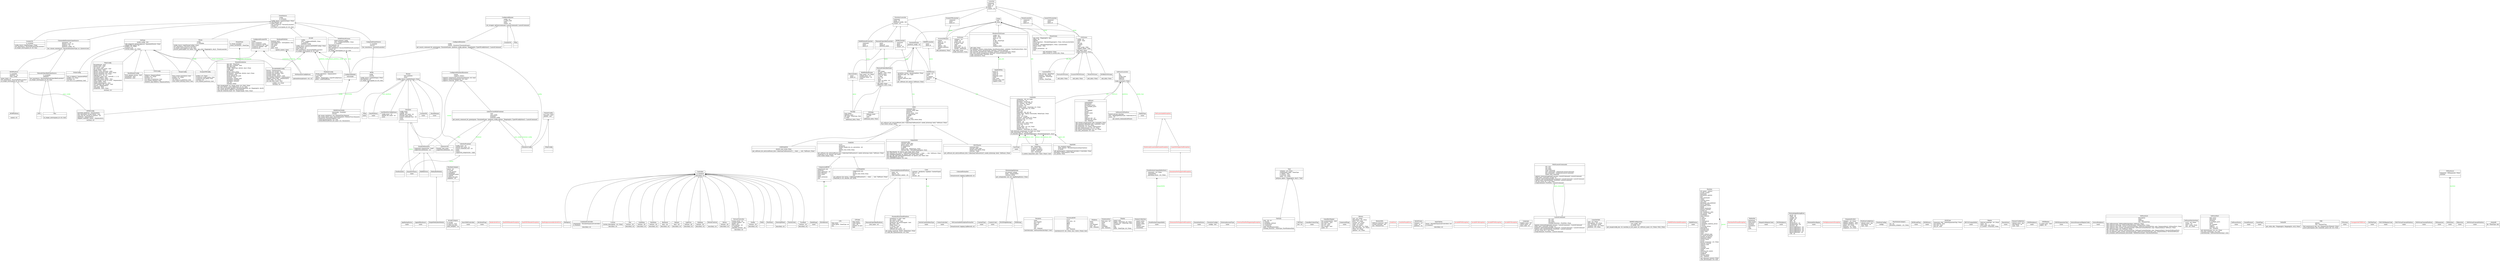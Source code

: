 digraph "classes" {
rankdir=BT
charset="utf-8"
"meowlauncher.games.specific_behaviour.common.nintendo_common.AgeRatingStatus" [color="black", fontcolor="black", label=<{AgeRatingStatus|name<br ALIGN="LEFT"/>|}>, shape="record", style="solid"];
"meowlauncher.platform_types.AppleIIHardware" [color="black", fontcolor="black", label=<{AppleIIHardware|name<br ALIGN="LEFT"/>|}>, shape="record", style="solid"];
"meowlauncher.game_sources.arcade.Arcade" [color="black", fontcolor="black", label=<{Arcade|config<br ALIGN="LEFT"/>emu : ConfiguredMAME \| None<br ALIGN="LEFT"/>is_available<br ALIGN="LEFT"/>platform_config<br ALIGN="LEFT"/>|config_class(): type[ArcadeMAMEConfig] \| None<br ALIGN="LEFT"/>description(): str<br ALIGN="LEFT"/>game_type(): str<br ALIGN="LEFT"/>iter_launchers(): Iterator[MAMELauncher]<br ALIGN="LEFT"/>no_longer_exists(game_id: str): bool<br ALIGN="LEFT"/>}>, shape="record", style="solid"];
"meowlauncher.games.mame_common.mame_support_files.ArcadeCategory" [color="black", fontcolor="black", label=<{ArcadeCategory|is_arcade<br ALIGN="LEFT"/>is_mature : bool<br ALIGN="LEFT"/>is_plug_and_play<br ALIGN="LEFT"/>main_category : str<br ALIGN="LEFT"/>|}>, shape="record", style="solid"];
"meowlauncher.games.mame.mame_config.ArcadeMAMEConfig" [color="black", fontcolor="black", label=<{ArcadeMAMEConfig|drivers : Sequence[str]<br ALIGN="LEFT"/>exclude_non_arcade : bool<br ALIGN="LEFT"/>exclude_non_working : bool<br ALIGN="LEFT"/>exclude_pinball : bool<br ALIGN="LEFT"/>exclude_system_drivers : bool<br ALIGN="LEFT"/>non_working_whitelist : Sequence[str]<br ALIGN="LEFT"/>skipped_source_files : Sequence[str]<br ALIGN="LEFT"/>source_files : str \| None<br ALIGN="LEFT"/>use_xml_disk_cache : bool<br ALIGN="LEFT"/>|prefix(): str \| None<br ALIGN="LEFT"/>section(): str<br ALIGN="LEFT"/>}>, shape="record", style="solid"];
"meowlauncher.platform_types.Atari2600Controller" [color="black", fontcolor="black", label=<{Atari2600Controller|name<br ALIGN="LEFT"/>|}>, shape="record", style="solid"];
"meowlauncher.games.specific_behaviour.common.playstation_common.AttributeFlags" [color="black", fontcolor="black", label=<{AttributeFlags|name<br ALIGN="LEFT"/>|}>, shape="record", style="solid"];
"meowlauncher.util.archives.BadArchiveError" [color="black", fontcolor="red", label=<{BadArchiveError|<br ALIGN="LEFT"/>|}>, shape="record", style="solid"];
"meowlauncher.games.specific_behaviour.master_system.BadSMSHeaderException" [color="black", fontcolor="red", label=<{BadSMSHeaderException|<br ALIGN="LEFT"/>|}>, shape="record", style="solid"];
"meowlauncher.games.specific_behaviour.snes.BadSNESHeaderException" [color="black", fontcolor="red", label=<{BadSNESHeaderException|<br ALIGN="LEFT"/>|}>, shape="record", style="solid"];
"meowlauncher.util.archives.BadSubprocessedArchiveError" [color="black", fontcolor="red", label=<{BadSubprocessedArchiveError|<br ALIGN="LEFT"/>|}>, shape="record", style="solid"];
"meowlauncher.runner.BaseRunnerConfig" [color="black", fontcolor="black", label=<{BaseRunnerConfig|force_opengl_version : bool<br ALIGN="LEFT"/>gamemode : bool<br ALIGN="LEFT"/>mangohud : bool<br ALIGN="LEFT"/>|}>, shape="record", style="solid"];
"meowlauncher.input_info.Biological" [color="black", fontcolor="black", label=<{Biological|<br ALIGN="LEFT"/>|}>, shape="record", style="solid"];
"meowlauncher.games.mac.BuildStage" [color="black", fontcolor="black", label=<{BuildStage|name<br ALIGN="LEFT"/>|}>, shape="record", style="solid"];
"meowlauncher.common_types.ByteAmount" [color="black", fontcolor="black", label=<{ByteAmount|<br ALIGN="LEFT"/>|}>, shape="record", style="solid"];
"meowlauncher.games.roms.rom.CHDFileROM" [color="black", fontcolor="black", label=<{CHDFileROM|should_read_whole_thing<br ALIGN="LEFT"/>|get_software_list_entry(software_lists: Collection['SoftwareList'], __: bool, ___: int): 'Software \| None'<br ALIGN="LEFT"/>}>, shape="record", style="solid"];
"meowlauncher.games.mame.mame_info.CPU" [color="black", fontcolor="black", label=<{CPU|chip_name<br ALIGN="LEFT"/>clock_speed : NoneType, int<br ALIGN="LEFT"/>tag<br ALIGN="LEFT"/>|}>, shape="record", style="solid"];
"meowlauncher.games.mame.mame_info.CPUInfo" [color="black", fontcolor="black", label=<{CPUInfo|chip_names<br ALIGN="LEFT"/>clock_speeds<br ALIGN="LEFT"/>cpus : set<br ALIGN="LEFT"/>number_of_cpus<br ALIGN="LEFT"/>tags<br ALIGN="LEFT"/>|}>, shape="record", style="solid"];
"meowlauncher.emulated_platform.ChooseableEmulatedPlatform" [color="black", fontcolor="black", label=<{ChooseableEmulatedPlatform|name : str<br ALIGN="LEFT"/>options : str<br ALIGN="LEFT"/>valid_emulator_names : str<br ALIGN="LEFT"/>|}>, shape="record", style="solid"];
"meowlauncher.game_source.ChooseableEmulatorGameSource" [color="black", fontcolor="black", label=<{ChooseableEmulatorGameSource|emulators : str<br ALIGN="LEFT"/>libretro_cores : str<br ALIGN="LEFT"/>platform : str<br ALIGN="LEFT"/>platform_config : str<br ALIGN="LEFT"/>|iter_chosen_emulators(): 'Iterator[EmulatorType_co \| LibretroCore]'<br ALIGN="LEFT"/>}>, shape="record", style="solid"];
"meowlauncher.games.specific_behaviour.switch.Cnmt" [color="black", fontcolor="black", label=<{Cnmt|contents : dict[bytes, tuple[int, ContentType]]<br ALIGN="LEFT"/>title_id : str<br ALIGN="LEFT"/>type<br ALIGN="LEFT"/>version : int<br ALIGN="LEFT"/>|}>, shape="record", style="solid"];
"meowlauncher.games.specific_behaviour.misc_platforms.ColecoController" [color="black", fontcolor="black", label=<{ColecoController|name<br ALIGN="LEFT"/>|}>, shape="record", style="solid"];
"meowlauncher.util.utils.ColouredFormatter" [color="black", fontcolor="black", label=<{ColouredFormatter|<br ALIGN="LEFT"/>|format(record: logging.LogRecord): str<br ALIGN="LEFT"/>}>, shape="record", style="solid"];
"meowlauncher.input_info.CombinedController" [color="black", fontcolor="black", label=<{CombinedController|components : MutableSequence[Controller]<br ALIGN="LEFT"/>is_standard<br ALIGN="LEFT"/>|describe(): str<br ALIGN="LEFT"/>}>, shape="record", style="solid"];
"meowlauncher.game_source.CompoundGameSource" [color="black", fontcolor="black", label=<{CompoundGameSource|is_available<br ALIGN="LEFT"/>sources<br ALIGN="LEFT"/>|iter_launchers(): 'Iterator[Launcher]'<br ALIGN="LEFT"/>}>, shape="record", style="solid"];
"meowlauncher.games.roms.rom.CompressedROM" [color="black", fontcolor="black", label=<{CompressedROM|compressed_size<br ALIGN="LEFT"/>extension<br ALIGN="LEFT"/>inner_extension : str<br ALIGN="LEFT"/>inner_filename<br ALIGN="LEFT"/>inner_name<br ALIGN="LEFT"/>name<br ALIGN="LEFT"/>outer_extension<br ALIGN="LEFT"/>size<br ALIGN="LEFT"/>|}>, shape="record", style="solid"];
"meowlauncher.configured_emulator.ConfiguredEmulator" [color="black", fontcolor="black", label=<{ConfiguredEmulator|config<br ALIGN="LEFT"/>runner : Emulator['EmulatedGame']<br ALIGN="LEFT"/>|get_launch_command_for_game(game: 'EmulatedGame', platform_config_options: 'Mapping[str, TypeOfConfigValue]'): 'LaunchCommand'<br ALIGN="LEFT"/>}>, shape="record", style="solid"];
"meowlauncher.games.mame.mame.ConfiguredMAME" [color="black", fontcolor="black", label=<{ConfiguredMAME|executable<br ALIGN="LEFT"/>|}>, shape="record", style="solid"];
"meowlauncher.configured_runner.ConfiguredRunner" [color="black", fontcolor="black", label=<{ConfiguredRunner|config : str<br ALIGN="LEFT"/>is_path_valid<br ALIGN="LEFT"/>name<br ALIGN="LEFT"/>runner : str<br ALIGN="LEFT"/>|set_wrapper_options(command: LaunchCommand): LaunchCommand<br ALIGN="LEFT"/>}>, shape="record", style="solid"];
"meowlauncher.games.scummvm.scummvm_config.ConfiguredScummVM" [color="black", fontcolor="black", label=<{ConfiguredScummVM|config<br ALIGN="LEFT"/>have_scummvm<br ALIGN="LEFT"/>have_scummvm_config<br ALIGN="LEFT"/>have_scummvm_exe : bool<br ALIGN="LEFT"/>scummvm_engines : dict<br ALIGN="LEFT"/>scummvm_ini<br ALIGN="LEFT"/>|}>, shape="record", style="solid"];
"meowlauncher.configured_emulator.ConfiguredStandardEmulator" [color="black", fontcolor="black", label=<{ConfiguredStandardEmulator|runner<br ALIGN="LEFT"/>supports_folders<br ALIGN="LEFT"/>|supports_compressed_extension(extension: str): bool<br ALIGN="LEFT"/>supports_extension(extension: str): bool<br ALIGN="LEFT"/>supports_rom(rom: 'ROM'): bool<br ALIGN="LEFT"/>}>, shape="record", style="solid"];
"meowlauncher.games.specific_behaviour.switch.ContentType" [color="black", fontcolor="black", label=<{ContentType|name<br ALIGN="LEFT"/>|}>, shape="record", style="solid"];
"meowlauncher.input_info.Controller" [color="black", fontcolor="black", label=<{Controller|is_standard<br ALIGN="LEFT"/>|describe(): str<br ALIGN="LEFT"/>}>, shape="record", style="solid"];
"meowlauncher.games.mac.CountryCode" [color="black", fontcolor="black", label=<{CountryCode|name<br ALIGN="LEFT"/>|}>, shape="record", style="solid"];
"meowlauncher.input_info.Custom" [color="black", fontcolor="black", label=<{Custom|custom_description : str \| None<br ALIGN="LEFT"/>|describe(): str<br ALIGN="LEFT"/>}>, shape="record", style="solid"];
"meowlauncher.game_sources.dos.DOS" [color="black", fontcolor="black", label=<{DOS|<br ALIGN="LEFT"/>|}>, shape="record", style="solid"];
"meowlauncher.games.dos.DOSApp" [color="black", fontcolor="black", label=<{DOSApp|fallback_name<br ALIGN="LEFT"/>is_valid<br ALIGN="LEFT"/>path<br ALIGN="LEFT"/>|additional_info(): None<br ALIGN="LEFT"/>}>, shape="record", style="solid"];
"meowlauncher.games.gog.DOSBoxGOGGame" [color="black", fontcolor="black", label=<{DOSBoxGOGGame|<br ALIGN="LEFT"/>|add_info(): None<br ALIGN="LEFT"/>}>, shape="record", style="solid"];
"meowlauncher.games.specific_behaviour.common.nintendo_common.DSi3DSAgeRatings" [color="black", fontcolor="black", label=<{DSi3DSAgeRatings|<br ALIGN="LEFT"/>|}>, shape="record", style="solid"];
"meowlauncher.games.mame_common.software_list.DataArea" [color="black", fontcolor="black", label=<{DataArea|name<br ALIGN="LEFT"/>not_dumped<br ALIGN="LEFT"/>part : str<br ALIGN="LEFT"/>romless<br ALIGN="LEFT"/>roms<br ALIGN="LEFT"/>size<br ALIGN="LEFT"/>xml : Element<br ALIGN="LEFT"/>|matches(args: 'SoftwareMatcherArgs'): bool<br ALIGN="LEFT"/>}>, shape="record", style="solid"];
"meowlauncher.games.mame_common.software_list.DataAreaROM" [color="black", fontcolor="black", label=<{DataAreaROM|crc32<br ALIGN="LEFT"/>data_area : str<br ALIGN="LEFT"/>name<br ALIGN="LEFT"/>offset<br ALIGN="LEFT"/>sha1<br ALIGN="LEFT"/>size<br ALIGN="LEFT"/>status<br ALIGN="LEFT"/>xml : Element<br ALIGN="LEFT"/>|matches(crc32: int \| None, sha1: bytes \| None): bool<br ALIGN="LEFT"/>}>, shape="record", style="solid"];
"meowlauncher.info.Date" [color="black", fontcolor="black", label=<{Date|day : NoneType<br ALIGN="LEFT"/>is_guessed : bool<br ALIGN="LEFT"/>is_partly_unknown<br ALIGN="LEFT"/>month : NoneType<br ALIGN="LEFT"/>year : NoneType<br ALIGN="LEFT"/>|is_better_than(other_date: 'Date \| None'): bool<br ALIGN="LEFT"/>}>, shape="record", style="solid"];
"meowlauncher.frontend.disambiguate.DesktopWithPath" [color="black", fontcolor="black", label=<{DesktopWithPath|desktop_entry<br ALIGN="LEFT"/>disambiguators : list[tuple[str, str]]<br ALIGN="LEFT"/>new_name<br ALIGN="LEFT"/>old_name<br ALIGN="LEFT"/>parser<br ALIGN="LEFT"/>path : Path<br ALIGN="LEFT"/>|update_name(): None<br ALIGN="LEFT"/>}>, shape="record", style="solid"];
"meowlauncher.input_info.Dial" [color="black", fontcolor="black", label=<{Dial|buttons : int<br ALIGN="LEFT"/>|describe(): str<br ALIGN="LEFT"/>}>, shape="record", style="solid"];
"meowlauncher.games.mame_common.software_list.DiskArea" [color="black", fontcolor="black", label=<{DiskArea|disks<br ALIGN="LEFT"/>name<br ALIGN="LEFT"/>not_dumped<br ALIGN="LEFT"/>part : str<br ALIGN="LEFT"/>xml : Element<br ALIGN="LEFT"/>|}>, shape="record", style="solid"];
"meowlauncher.games.mame_common.software_list.DiskAreaDisk" [color="black", fontcolor="black", label=<{DiskAreaDisk|disk_area : str<br ALIGN="LEFT"/>name<br ALIGN="LEFT"/>sha1<br ALIGN="LEFT"/>status<br ALIGN="LEFT"/>writeable<br ALIGN="LEFT"/>xml : Element<br ALIGN="LEFT"/>|}>, shape="record", style="solid"];
"meowlauncher.games.mame.mame_info.Display" [color="black", fontcolor="black", label=<{Display|aspect_ratio<br ALIGN="LEFT"/>height : NoneType, int \| None<br ALIGN="LEFT"/>refresh_rate : NoneType, float<br ALIGN="LEFT"/>resolution<br ALIGN="LEFT"/>tag<br ALIGN="LEFT"/>type<br ALIGN="LEFT"/>width : NoneType, int \| None<br ALIGN="LEFT"/>|}>, shape="record", style="solid"];
"meowlauncher.games.mame.mame_info.DisplayCollection" [color="black", fontcolor="black", label=<{DisplayCollection|aspect_ratios<br ALIGN="LEFT"/>display_tags<br ALIGN="LEFT"/>display_types<br ALIGN="LEFT"/>displays<br ALIGN="LEFT"/>refresh_rates<br ALIGN="LEFT"/>resolutions<br ALIGN="LEFT"/>|}>, shape="record", style="solid"];
"meowlauncher.games.specific_behaviour.ps1.DuckStationCompatibility" [color="black", fontcolor="black", label=<{DuckStationCompatibility|name<br ALIGN="LEFT"/>|}>, shape="record", style="solid"];
"meowlauncher.games.specific_behaviour.ps1.DuckStationCompatibilityEntry" [color="black", fontcolor="black", label=<{DuckStationCompatibilityEntry|comments : str \| None<br ALIGN="LEFT"/>compatibility<br ALIGN="LEFT"/>upscaling_issues : str \| None<br ALIGN="LEFT"/>|}>, shape="record", style="solid"];
"meowlauncher.emulated_game.EmulatedGame" [color="black", fontcolor="black", label=<{EmulatedGame|platform_config : str<br ALIGN="LEFT"/>|}>, shape="record", style="solid"];
"meowlauncher.exceptions.EmulationNotSupportedException" [color="black", fontcolor="red", label=<{EmulationNotSupportedException|<br ALIGN="LEFT"/>|}>, shape="record", style="solid"];
"meowlauncher.common_types.EmulationStatus" [color="black", fontcolor="black", label=<{EmulationStatus|name<br ALIGN="LEFT"/>|}>, shape="record", style="solid"];
"meowlauncher.emulator.Emulator" [color="black", fontcolor="black", label=<{Emulator|config_name<br ALIGN="LEFT"/>configs : dict<br ALIGN="LEFT"/>default_exe_name : str<br ALIGN="LEFT"/>friendly_type_name<br ALIGN="LEFT"/>launch_command_func : str<br ALIGN="LEFT"/>name<br ALIGN="LEFT"/>status<br ALIGN="LEFT"/>|}>, shape="record", style="solid"];
"meowlauncher.config_types.EmulatorConfig" [color="black", fontcolor="black", label=<{EmulatorConfig|<br ALIGN="LEFT"/>|}>, shape="record", style="solid"];
"meowlauncher.settings.emulator_config.EmulatorConfigs" [color="black", fontcolor="black", label=<{EmulatorConfigs|configs : dict<br ALIGN="LEFT"/>|}>, shape="record", style="solid"];
"meowlauncher.emulator_launcher.EmulatorLauncher" [color="black", fontcolor="black", label=<{EmulatorLauncher|command<br ALIGN="LEFT"/>game : str<br ALIGN="LEFT"/>platform_config : dict<br ALIGN="LEFT"/>runner : str<br ALIGN="LEFT"/>|}>, shape="record", style="solid"];
"meowlauncher.emulator.EmulatorStatus" [color="black", fontcolor="black", label=<{EmulatorStatus|name<br ALIGN="LEFT"/>|}>, shape="record", style="solid"];
"meowlauncher.exceptions.ExtensionNotSupportedException" [color="black", fontcolor="red", label=<{ExtensionNotSupportedException|<br ALIGN="LEFT"/>|}>, shape="record", style="solid"];
"meowlauncher.games.steam.steam_types.ExternalAccountType" [color="black", fontcolor="black", label=<{ExternalAccountType|name<br ALIGN="LEFT"/>|}>, shape="record", style="solid"];
"meowlauncher.games.specific_behaviour.switch.ExternalToolNotHappeningException" [color="black", fontcolor="red", label=<{ExternalToolNotHappeningException|<br ALIGN="LEFT"/>|}>, shape="record", style="solid"];
"meowlauncher.games.roms.rom.FileROM" [color="black", fontcolor="black", label=<{FileROM|crc32<br ALIGN="LEFT"/>extension<br ALIGN="LEFT"/>header_length_for_crc_calculation : int<br ALIGN="LEFT"/>name<br ALIGN="LEFT"/>should_read_whole_thing<br ALIGN="LEFT"/>size<br ALIGN="LEFT"/>|get_software_list_entry(software_lists: Collection['SoftwareList'], needs_byteswap: bool): 'Software \| None'<br ALIGN="LEFT"/>read(seek_to: int, amount: int): bytes<br ALIGN="LEFT"/>read_whole_thing(): None<br ALIGN="LEFT"/>}>, shape="record", style="solid"];
"meowlauncher.games.gog.FileTask" [color="black", fontcolor="black", label=<{FileTask|args : list, str<br ALIGN="LEFT"/>is_dosbox<br ALIGN="LEFT"/>is_probably_subtask<br ALIGN="LEFT"/>is_residualvm<br ALIGN="LEFT"/>is_scummvm<br ALIGN="LEFT"/>path : PureWindowsPath<br ALIGN="LEFT"/>working_directory : NoneType, PureWindowsPath<br ALIGN="LEFT"/>|}>, shape="record", style="solid"];
"meowlauncher.games.roms.rom.FolderROM" [color="black", fontcolor="black", label=<{FolderROM|contained_files<br ALIGN="LEFT"/>contains_other_files<br ALIGN="LEFT"/>ignore_name : bool<br ALIGN="LEFT"/>is_compressed<br ALIGN="LEFT"/>is_folder<br ALIGN="LEFT"/>media_type : MediaType \| None<br ALIGN="LEFT"/>relevant_files : MutableMapping[str, Path]<br ALIGN="LEFT"/>|get_file(subpath: str, ignore_case: bool): Path \| None<br ALIGN="LEFT"/><I>get_software_list_entry</I>(_: Collection['SoftwareList'], __: bool, ___: int): 'Software \| None'<br ALIGN="LEFT"/>get_subfolder(subpath: str, ignore_case: bool): Path \| None<br ALIGN="LEFT"/>has_any_file_with_extension(extension: str, ignore_case: bool): bool<br ALIGN="LEFT"/>has_file(subpath: str): bool<br ALIGN="LEFT"/>has_subfolder(subpath: str): bool<br ALIGN="LEFT"/>}>, shape="record", style="solid"];
"meowlauncher.games.roms.rom.GCZFileROM" [color="black", fontcolor="black", label=<{GCZFileROM|compressed_size<br ALIGN="LEFT"/>crc32<br ALIGN="LEFT"/>should_read_whole_thing<br ALIGN="LEFT"/>size<br ALIGN="LEFT"/>|<I>get_software_list_entry</I>(_: Collection['SoftwareList'], __: bool, ___: int): 'Software \| None'<br ALIGN="LEFT"/>read(seek_to: int, amount: int): bytes<br ALIGN="LEFT"/>}>, shape="record", style="solid"];
"meowlauncher.game_sources.gog.GOGConfig" [color="black", fontcolor="black", label=<{GOGConfig|<br ALIGN="LEFT"/>|folders(): Sequence[Path]<br ALIGN="LEFT"/>prefix(): str \| None<br ALIGN="LEFT"/>section(): str<br ALIGN="LEFT"/>use_gog_as_platform(): bool<br ALIGN="LEFT"/>use_system_dosbox(): bool<br ALIGN="LEFT"/>windows_gog_folders(): Sequence[Path]<br ALIGN="LEFT"/>}>, shape="record", style="solid"];
"meowlauncher.games.gog.GOGGame" [color="black", fontcolor="black", label=<{GOGGame|config : str<br ALIGN="LEFT"/>folder : Path<br ALIGN="LEFT"/>icon<br ALIGN="LEFT"/>info_file<br ALIGN="LEFT"/>is_demo<br ALIGN="LEFT"/>name<br ALIGN="LEFT"/>start_script : Path<br ALIGN="LEFT"/>support_folder : Path<br ALIGN="LEFT"/>|add_info(): None<br ALIGN="LEFT"/>make_launcher(): None<br ALIGN="LEFT"/>}>, shape="record", style="solid"];
"meowlauncher.input_info.Gambling" [color="black", fontcolor="black", label=<{Gambling|buttons : int<br ALIGN="LEFT"/>|describe(): str<br ALIGN="LEFT"/>}>, shape="record", style="solid"];
"meowlauncher.game.Game" [color="black", fontcolor="black", label=<{Game|info<br ALIGN="LEFT"/>name<br ALIGN="LEFT"/>|}>, shape="record", style="solid"];
"meowlauncher.platform_types.GameBoyColourFlag" [color="black", fontcolor="black", label=<{GameBoyColourFlag|name<br ALIGN="LEFT"/>|}>, shape="record", style="solid"];
"meowlauncher.games.specific_behaviour.game_boy.GameBoyMapper" [color="black", fontcolor="black", label=<{GameBoyMapper|has_accelerometer : bool<br ALIGN="LEFT"/>has_battery : bool<br ALIGN="LEFT"/>has_ram : bool<br ALIGN="LEFT"/>has_rtc : bool<br ALIGN="LEFT"/>has_rumble : bool<br ALIGN="LEFT"/>name : str<br ALIGN="LEFT"/>|}>, shape="record", style="solid"];
"meowlauncher.info.GameInfo" [color="black", fontcolor="black", label=<{GameInfo|categories : list, str, tuple<br ALIGN="LEFT"/>descriptions : str<br ALIGN="LEFT"/>developer : NoneType, str<br ALIGN="LEFT"/>disc_number : int \| None<br ALIGN="LEFT"/>disc_total : int \| None<br ALIGN="LEFT"/>documents : str<br ALIGN="LEFT"/>emulator_name : NoneType, str \| None<br ALIGN="LEFT"/>genre : NoneType, str \| None<br ALIGN="LEFT"/>images : str<br ALIGN="LEFT"/>input_info<br ALIGN="LEFT"/>languages : list, set, str<br ALIGN="LEFT"/>media_type : Digital, Executable, MediaType \| None<br ALIGN="LEFT"/>names : str<br ALIGN="LEFT"/>notes : str \| None<br ALIGN="LEFT"/>platform : NoneType, str \| None<br ALIGN="LEFT"/>product_code : str \| None<br ALIGN="LEFT"/>publisher : str<br ALIGN="LEFT"/>regions : str<br ALIGN="LEFT"/>release_date : Date \| None<br ALIGN="LEFT"/>save_type : Internal<br ALIGN="LEFT"/>series : str<br ALIGN="LEFT"/>series_index : str \| int \| None<br ALIGN="LEFT"/>specific_info : str<br ALIGN="LEFT"/>subgenre : NoneType, str \| None<br ALIGN="LEFT"/>|add_alternate_name(name: str, field: str): None<br ALIGN="LEFT"/>add_notes(notes: str \| None): None<br ALIGN="LEFT"/>to_launcher_fields(): 'MutableMapping[str, MutableMapping[str, Any]]'<br ALIGN="LEFT"/>}>, shape="record", style="solid"];
"meowlauncher.games.gog.GameInfoFile" [color="black", fontcolor="black", label=<{GameInfoFile|dev_version : NoneType<br ALIGN="LEFT"/>gameid : NoneType<br ALIGN="LEFT"/>language : NoneType<br ALIGN="LEFT"/>name<br ALIGN="LEFT"/>version : NoneType<br ALIGN="LEFT"/>|}>, shape="record", style="solid"];
"meowlauncher.exceptions.GameNotSupportedException" [color="black", fontcolor="red", label=<{GameNotSupportedException|<br ALIGN="LEFT"/>|}>, shape="record", style="solid"];
"meowlauncher.game_source.GameSource" [color="black", fontcolor="black", label=<{GameSource|config<br ALIGN="LEFT"/>is_available<br ALIGN="LEFT"/>|config_class(): 'type[Settings] \| None'<br ALIGN="LEFT"/>description(): str<br ALIGN="LEFT"/>game_type(): str<br ALIGN="LEFT"/><I>iter_launchers</I>(): 'Iterator[Launcher]'<br ALIGN="LEFT"/>name(): str<br ALIGN="LEFT"/><I>no_longer_exists</I>(game_id: str): bool<br ALIGN="LEFT"/>}>, shape="record", style="solid"];
"meowlauncher.games.specific_behaviour.switch.GamecardFlags" [color="black", fontcolor="black", label=<{GamecardFlags|name<br ALIGN="LEFT"/>|}>, shape="record", style="solid"];
"meowlauncher.input_info.Hanafuda" [color="black", fontcolor="black", label=<{Hanafuda|buttons : int<br ALIGN="LEFT"/>|describe(): str<br ALIGN="LEFT"/>}>, shape="record", style="solid"];
"meowlauncher.games.mame_common.mame_support_files.History" [color="black", fontcolor="black", label=<{History|cast : str \| None<br ALIGN="LEFT"/>description : str \| None<br ALIGN="LEFT"/>ports : str \| None<br ALIGN="LEFT"/>scoring : str \| None<br ALIGN="LEFT"/>series : str \| None<br ALIGN="LEFT"/>staff : str \| None<br ALIGN="LEFT"/>technical_info : str \| None<br ALIGN="LEFT"/>tips_and_tricks : str \| None<br ALIGN="LEFT"/>trivia : str \| None<br ALIGN="LEFT"/>updates : str \| None<br ALIGN="LEFT"/>|}>, shape="record", style="solid"];
"meowlauncher.games.mame_common.mame_support_files.HistoryXML" [color="black", fontcolor="black", label=<{HistoryXML|software_histories : dict<br ALIGN="LEFT"/>system_histories : dict<br ALIGN="LEFT"/>xml : ElementTree<br ALIGN="LEFT"/>|}>, shape="record", style="solid"];
"meowlauncher.runner.HostPlatform" [color="black", fontcolor="black", label=<{HostPlatform|name<br ALIGN="LEFT"/>|}>, shape="record", style="solid"];
"meowlauncher.games.steam.steam_installation.IconError" [color="black", fontcolor="red", label=<{IconError|<br ALIGN="LEFT"/>|}>, shape="record", style="solid"];
"meowlauncher.games.steam.steam_installation.IconNotFoundError" [color="black", fontcolor="red", label=<{IconNotFoundError|<br ALIGN="LEFT"/>|}>, shape="record", style="solid"];
"meowlauncher.data.machines_with_inbuilt_games.InbuiltGame" [color="black", fontcolor="black", label=<{InbuiltGame|category : str<br ALIGN="LEFT"/>name : str<br ALIGN="LEFT"/>platform : str<br ALIGN="LEFT"/>|}>, shape="record", style="solid"];
"meowlauncher.games.gog.InfoJSONFile" [color="black", fontcolor="black", label=<{InfoJSONFile|build_id<br ALIGN="LEFT"/>client_id<br ALIGN="LEFT"/>game_id<br ALIGN="LEFT"/>language_name<br ALIGN="LEFT"/>name<br ALIGN="LEFT"/>play_tasks<br ALIGN="LEFT"/>primary_play_task<br ALIGN="LEFT"/>support_tasks<br ALIGN="LEFT"/>|}>, shape="record", style="solid"];
"meowlauncher.input_info.InputInfo" [color="black", fontcolor="black", label=<{InputInfo|has_standard_inputs<br ALIGN="LEFT"/>input_options : MutableSequence[InputOption]<br ALIGN="LEFT"/>is_inited<br ALIGN="LEFT"/>|add_option(inputs: Collection[Controller] \| Controller): None<br ALIGN="LEFT"/>describe(): Collection[str] \| None<br ALIGN="LEFT"/>set_inited(): None<br ALIGN="LEFT"/>}>, shape="record", style="solid"];
"meowlauncher.input_info.InputOption" [color="black", fontcolor="black", label=<{InputOption|inputs : MutableSequence[Controller], list<br ALIGN="LEFT"/>is_standard<br ALIGN="LEFT"/>|describe(): str<br ALIGN="LEFT"/>}>, shape="record", style="solid"];
"meowlauncher.games.specific_behaviour.switch.InvalidHFS0Exception" [color="black", fontcolor="red", label=<{InvalidHFS0Exception|<br ALIGN="LEFT"/>|}>, shape="record", style="solid"];
"meowlauncher.games.specific_behaviour.switch.InvalidNCAException" [color="black", fontcolor="red", label=<{InvalidNCAException|<br ALIGN="LEFT"/>|}>, shape="record", style="solid"];
"meowlauncher.games.specific_behaviour.switch.InvalidPFS0Exception" [color="black", fontcolor="red", label=<{InvalidPFS0Exception|<br ALIGN="LEFT"/>|}>, shape="record", style="solid"];
"meowlauncher.games.specific_behaviour.switch.InvalidXCIException" [color="black", fontcolor="red", label=<{InvalidXCIException|<br ALIGN="LEFT"/>|}>, shape="record", style="solid"];
"meowlauncher.games.itch.ItchGame" [color="black", fontcolor="black", label=<{ItchGame|category : str<br ALIGN="LEFT"/>config : str<br ALIGN="LEFT"/>game_type : str<br ALIGN="LEFT"/>is_demo : bool<br ALIGN="LEFT"/>name<br ALIGN="LEFT"/>path : Path<br ALIGN="LEFT"/>platforms : set, str<br ALIGN="LEFT"/>receipt : NoneType<br ALIGN="LEFT"/>|add_info(): None<br ALIGN="LEFT"/>make_launcher(): None<br ALIGN="LEFT"/>}>, shape="record", style="solid"];
"meowlauncher.game_sources.itch_io.ItchioConfig" [color="black", fontcolor="black", label=<{ItchioConfig|<br ALIGN="LEFT"/>|itch_io_folders(): Sequence[Path]<br ALIGN="LEFT"/>prefix(): str \| None<br ALIGN="LEFT"/>section(): str<br ALIGN="LEFT"/>use_itch_io_as_platform(): bool<br ALIGN="LEFT"/>}>, shape="record", style="solid"];
"meowlauncher.input_info.Keyboard" [color="black", fontcolor="black", label=<{Keyboard|keys : int<br ALIGN="LEFT"/>|describe(): str<br ALIGN="LEFT"/>}>, shape="record", style="solid"];
"meowlauncher.input_info.Keypad" [color="black", fontcolor="black", label=<{Keypad|keys : int<br ALIGN="LEFT"/>|describe(): str<br ALIGN="LEFT"/>}>, shape="record", style="solid"];
"meowlauncher.util.region_info.Language" [color="black", fontcolor="black", label=<{Language|english_name : str<br ALIGN="LEFT"/>native_name : str<br ALIGN="LEFT"/>short_code : str<br ALIGN="LEFT"/>|}>, shape="record", style="solid"];
"meowlauncher.launch_command.LaunchCommand" [color="black", fontcolor="black", label=<{LaunchCommand|env_vars<br ALIGN="LEFT"/>exe_args<br ALIGN="LEFT"/>exe_name<br ALIGN="LEFT"/>working_directory : PurePath \| None<br ALIGN="LEFT"/>|append_command(appended_params: 'LaunchCommand'): 'LaunchCommand'<br ALIGN="LEFT"/>make_linux_command_string(): str<br ALIGN="LEFT"/>prepend_command(prepended_command: 'LaunchCommand'): 'LaunchCommand'<br ALIGN="LEFT"/>replace_path_argument(path: PurePath): 'LaunchCommand'<br ALIGN="LEFT"/>set_env_var(k: str, v: str): None<br ALIGN="LEFT"/>wrap(command: PurePath): 'LaunchCommand'<br ALIGN="LEFT"/>}>, shape="record", style="solid"];
"meowlauncher.launcher.Launcher" [color="black", fontcolor="black", label=<{Launcher|command<br ALIGN="LEFT"/>game : str<br ALIGN="LEFT"/>game_id<br ALIGN="LEFT"/>name<br ALIGN="LEFT"/>runner : str<br ALIGN="LEFT"/>|}>, shape="record", style="solid"];
"meowlauncher.games.steam.steam_game.LauncherInfo" [color="black", fontcolor="black", label=<{LauncherInfo|args : str \| None<br ALIGN="LEFT"/>description : str \| None<br ALIGN="LEFT"/>exe : PurePath \| None<br ALIGN="LEFT"/>launcher_type : str \| None<br ALIGN="LEFT"/>platform : str \| None<br ALIGN="LEFT"/>|}>, shape="record", style="solid"];
"meowlauncher.emulator.LibretroCore" [color="black", fontcolor="black", label=<{LibretroCore|friendly_type_name<br ALIGN="LEFT"/>supported_extensions : str<br ALIGN="LEFT"/>|}>, shape="record", style="solid"];
"meowlauncher.configured_emulator.LibretroCoreWithFrontend" [color="black", fontcolor="black", label=<{LibretroCoreWithFrontend|core<br ALIGN="LEFT"/>core_config<br ALIGN="LEFT"/>frontend<br ALIGN="LEFT"/>frontend_config<br ALIGN="LEFT"/>|get_launch_command_for_game(game: 'EmulatedGame', platform_config_options: 'Mapping[str, TypeOfConfigValue]'): 'LaunchCommand'<br ALIGN="LEFT"/>}>, shape="record", style="solid"];
"meowlauncher.emulator.LibretroFrontend" [color="black", fontcolor="black", label=<{LibretroFrontend|config_name : str<br ALIGN="LEFT"/>default_exe_name : str<br ALIGN="LEFT"/>launch_command_func : str<br ALIGN="LEFT"/>name<br ALIGN="LEFT"/>status<br ALIGN="LEFT"/>supported_compression : tuple<br ALIGN="LEFT"/>|}>, shape="record", style="solid"];
"meowlauncher.input_info.LightGun" [color="black", fontcolor="black", label=<{LightGun|buttons : int<br ALIGN="LEFT"/>|describe(): str<br ALIGN="LEFT"/>}>, shape="record", style="solid"];
"meowlauncher.games.gog.LinuxGOGLauncher" [color="black", fontcolor="black", label=<{LinuxGOGLauncher|command<br ALIGN="LEFT"/>game<br ALIGN="LEFT"/>game_id<br ALIGN="LEFT"/>|}>, shape="record", style="solid"];
"meowlauncher.games.roms.rom.M3UPlaylist" [color="black", fontcolor="black", label=<{M3UPlaylist|contained_files<br ALIGN="LEFT"/>contains_other_files<br ALIGN="LEFT"/>should_read_whole_thing<br ALIGN="LEFT"/>subroms : tuple<br ALIGN="LEFT"/>|get_software_list_entry(software_lists: Collection['SoftwareList'], needs_byteswap: bool): 'Software \| None'<br ALIGN="LEFT"/>}>, shape="record", style="solid"];
"meowlauncher.games.mame_common.mame_configuration.MAMEConfiguration" [color="black", fontcolor="black", label=<{MAMEConfiguration|core_config : dict<br ALIGN="LEFT"/>ui_config : dict<br ALIGN="LEFT"/>|get_image(config_key: str, machine_or_list_name: str, software_name: str \| None): Path \| None<br ALIGN="LEFT"/>}>, shape="record", style="solid"];
"meowlauncher.emulator.MAMEDriver" [color="black", fontcolor="black", label=<{MAMEDriver|<br ALIGN="LEFT"/>|}>, shape="record", style="solid"];
"meowlauncher.games.mame_common.mame_executable.MAMEExecutable" [color="black", fontcolor="black", label=<{MAMEExecutable|executable : PurePath<br ALIGN="LEFT"/>version<br ALIGN="LEFT"/>|get_mame_xml(driver: str): ElementTree.Element<br ALIGN="LEFT"/>iter_mame_entire_xml(): Iterator[tuple[str, ElementTree.Element]]<br ALIGN="LEFT"/>listsource(): Iterator[tuple[str, str]]<br ALIGN="LEFT"/>verifyroms(basename: str): bool<br ALIGN="LEFT"/>verifysoftlist(software_list_name: str): Iterator[str]<br ALIGN="LEFT"/>}>, shape="record", style="solid"];
"meowlauncher.games.mame.mame_game.MAMEGame" [color="black", fontcolor="black", label=<{MAMEGame|config : str<br ALIGN="LEFT"/>info<br ALIGN="LEFT"/>is_wanted<br ALIGN="LEFT"/>machine : str<br ALIGN="LEFT"/>name<br ALIGN="LEFT"/>|}>, shape="record", style="solid"];
"meowlauncher.games.mame.mame_inbuilt_game.MAMEInbuiltGame" [color="black", fontcolor="black", label=<{MAMEInbuiltGame|bios_name : str \| None<br ALIGN="LEFT"/>inbuilt_game : str<br ALIGN="LEFT"/>machine_name : str<br ALIGN="LEFT"/>name<br ALIGN="LEFT"/>|}>, shape="record", style="solid"];
"meowlauncher.game_sources.arcade.MAMEInbuiltGames" [color="black", fontcolor="black", label=<{MAMEInbuiltGames|blank_platform_config<br ALIGN="LEFT"/>emu : ConfiguredMAME \| None<br ALIGN="LEFT"/>is_available<br ALIGN="LEFT"/>|description(): str<br ALIGN="LEFT"/>game_type(): str<br ALIGN="LEFT"/>iter_launchers(): Iterator[MAMEInbuiltLauncher]<br ALIGN="LEFT"/>name(): str<br ALIGN="LEFT"/>no_longer_exists(game_id: str): bool<br ALIGN="LEFT"/>}>, shape="record", style="solid"];
"meowlauncher.games.mame.mame_inbuilt_game.MAMEInbuiltLauncher" [color="black", fontcolor="black", label=<{MAMEInbuiltLauncher|command<br ALIGN="LEFT"/>game<br ALIGN="LEFT"/>game_id<br ALIGN="LEFT"/>|}>, shape="record", style="solid"];
"meowlauncher.games.mame.mame_game.MAMELauncher" [color="black", fontcolor="black", label=<{MAMELauncher|game<br ALIGN="LEFT"/>game_id<br ALIGN="LEFT"/>|}>, shape="record", style="solid"];
"meowlauncher.games.mame_common.mame_executable.MAMENotInstalledException" [color="black", fontcolor="red", label=<{MAMENotInstalledException|<br ALIGN="LEFT"/>|}>, shape="record", style="solid"];
"meowlauncher.games.mame_common.machine.MAMEStatus" [color="black", fontcolor="black", label=<{MAMEStatus|name<br ALIGN="LEFT"/>|}>, shape="record", style="solid"];
"meowlauncher.game_sources.mac.Mac" [color="black", fontcolor="black", label=<{Mac|<br ALIGN="LEFT"/>|no_longer_exists(game_id: str): bool<br ALIGN="LEFT"/>}>, shape="record", style="solid"];
"meowlauncher.games.mac.MacApp" [color="black", fontcolor="black", label=<{MacApp|base_folder<br ALIGN="LEFT"/>fallback_name<br ALIGN="LEFT"/>hfv_path : NoneType, Path<br ALIGN="LEFT"/>is_valid<br ALIGN="LEFT"/>|additional_info(): None<br ALIGN="LEFT"/>}>, shape="record", style="solid"];
"meowlauncher.games.mac.MacLauncher" [color="black", fontcolor="black", label=<{MacLauncher|game<br ALIGN="LEFT"/>game_id<br ALIGN="LEFT"/>|}>, shape="record", style="solid"];
"meowlauncher.games.mame_common.machine.Machine" [color="black", fontcolor="black", label=<{Machine|alt_names : set[str]<br ALIGN="LEFT"/>arcade_system<br ALIGN="LEFT"/>basename<br ALIGN="LEFT"/>bestgames_opinion<br ALIGN="LEFT"/>bios<br ALIGN="LEFT"/>bios_basename<br ALIGN="LEFT"/>catlist<br ALIGN="LEFT"/>cocktail_status<br ALIGN="LEFT"/>coin_slots<br ALIGN="LEFT"/>developer_and_publisher<br ALIGN="LEFT"/>driver_element<br ALIGN="LEFT"/>emulation_status<br ALIGN="LEFT"/>family<br ALIGN="LEFT"/>family_basename<br ALIGN="LEFT"/>feature_statuses<br ALIGN="LEFT"/>hacked_by<br ALIGN="LEFT"/>has_mandatory_slots<br ALIGN="LEFT"/>has_parent : bool<br ALIGN="LEFT"/>incomplete<br ALIGN="LEFT"/>input_element<br ALIGN="LEFT"/>is_bios<br ALIGN="LEFT"/>is_device<br ALIGN="LEFT"/>is_hack<br ALIGN="LEFT"/>is_mechanical<br ALIGN="LEFT"/>is_pinball<br ALIGN="LEFT"/>is_probably_skeleton_driver<br ALIGN="LEFT"/>is_proto<br ALIGN="LEFT"/>is_system_driver<br ALIGN="LEFT"/>launchable<br ALIGN="LEFT"/>licensed_from<br ALIGN="LEFT"/>manufacturer<br ALIGN="LEFT"/>media_slots<br ALIGN="LEFT"/>name<br ALIGN="LEFT"/>name_without_tags<br ALIGN="LEFT"/>no_sound_hardware<br ALIGN="LEFT"/>number_of_players<br ALIGN="LEFT"/>organized_catlist<br ALIGN="LEFT"/>overall_status<br ALIGN="LEFT"/>parent<br ALIGN="LEFT"/>parent_basename : str \| None<br ALIGN="LEFT"/>requires_artwork<br ALIGN="LEFT"/>requires_chds<br ALIGN="LEFT"/>romless<br ALIGN="LEFT"/>runnable<br ALIGN="LEFT"/>samples_used<br ALIGN="LEFT"/>series<br ALIGN="LEFT"/>software_list_names<br ALIGN="LEFT"/>source_file<br ALIGN="LEFT"/>unofficial<br ALIGN="LEFT"/>version_added<br ALIGN="LEFT"/>xml : Element<br ALIGN="LEFT"/>|add_alternate_names(): None<br ALIGN="LEFT"/>uses_device(name: str): bool<br ALIGN="LEFT"/>}>, shape="record", style="solid"];
"meowlauncher.games.mame_common.mame_support_files.MachineCategory" [color="black", fontcolor="black", label=<{MachineCategory|genre : str<br ALIGN="LEFT"/>is_arcade<br ALIGN="LEFT"/>is_coin_pusher<br ALIGN="LEFT"/>is_gambling<br ALIGN="LEFT"/>is_handheld_game<br ALIGN="LEFT"/>is_pinball<br ALIGN="LEFT"/>is_plug_and_play<br ALIGN="LEFT"/>subgenre : str<br ALIGN="LEFT"/>|}>, shape="record", style="solid"];
"meowlauncher.games.mame_common.mame_executable.MachineNotFoundException" [color="black", fontcolor="red", label=<{MachineNotFoundException|<br ALIGN="LEFT"/>|}>, shape="record", style="solid"];
"meowlauncher.input_info.Mahjong" [color="black", fontcolor="black", label=<{Mahjong|buttons : int<br ALIGN="LEFT"/>|describe(): str<br ALIGN="LEFT"/>}>, shape="record", style="solid"];
"meowlauncher.settings.settings.MainConfig" [color="black", fontcolor="black", label=<{MainConfig|disambiguate : bool<br ALIGN="LEFT"/>dosbox_path : Path<br ALIGN="LEFT"/>full_rescan : bool<br ALIGN="LEFT"/>get_series_from_name : bool<br ALIGN="LEFT"/>image_folder : Path<br ALIGN="LEFT"/>libretro_cores_directory : Path<br ALIGN="LEFT"/>libretro_database_path : Path \| None<br ALIGN="LEFT"/>libretro_frontend : str \| None<br ALIGN="LEFT"/>logging_level : int \| str<br ALIGN="LEFT"/>normalize_name_case : Literal[0, 1, 2, 3]<br ALIGN="LEFT"/>organize_folders : bool<br ALIGN="LEFT"/>organized_output_folder : Path<br ALIGN="LEFT"/>other_images_to_use_as_icons : Sequence[str]<br ALIGN="LEFT"/>output_folder : Path<br ALIGN="LEFT"/>simple_disambiguate : bool<br ALIGN="LEFT"/>sort_multiple_dev_names : bool<br ALIGN="LEFT"/>sources : Sequence[str]<br ALIGN="LEFT"/>wine_path : Path<br ALIGN="LEFT"/>wineprefix : Path \| None<br ALIGN="LEFT"/>|section(): str<br ALIGN="LEFT"/>}>, shape="record", style="solid"];
"meowlauncher.manually_specified_game.ManuallySpecifiedGame" [color="black", fontcolor="black", label=<{ManuallySpecifiedGame|args<br ALIGN="LEFT"/>base_folder<br ALIGN="LEFT"/>cd_path : Path \| None<br ALIGN="LEFT"/>fallback_name<br ALIGN="LEFT"/>is_on_cd : bool<br ALIGN="LEFT"/>is_valid<br ALIGN="LEFT"/>json : str<br ALIGN="LEFT"/>name<br ALIGN="LEFT"/>other_cd_paths : str<br ALIGN="LEFT"/>path : str<br ALIGN="LEFT"/>|add_info(): None<br ALIGN="LEFT"/><I>additional_info</I>(): None<br ALIGN="LEFT"/>}>, shape="record", style="solid"];
"meowlauncher.manually_specified_game_source.ManuallySpecifiedGameSource" [color="black", fontcolor="black", label=<{ManuallySpecifiedGameSource|is_available<br ALIGN="LEFT"/>platform<br ALIGN="LEFT"/>|iter_launchers(): 'Iterator[ManuallySpecifiedLauncher]'<br ALIGN="LEFT"/>no_longer_exists(game_id: str): bool<br ALIGN="LEFT"/>}>, shape="record", style="solid"];
"meowlauncher.manually_specified_game.ManuallySpecifiedLauncher" [color="black", fontcolor="black", label=<{ManuallySpecifiedLauncher|game<br ALIGN="LEFT"/>game_id<br ALIGN="LEFT"/>platform_name<br ALIGN="LEFT"/>|}>, shape="record", style="solid"];
"meowlauncher.emulated_platform.ManuallySpecifiedPlatform" [color="black", fontcolor="black", label=<{ManuallySpecifiedPlatform|json_name : str<br ALIGN="LEFT"/>|}>, shape="record", style="solid"];
"meowlauncher.games.mame_common.machine.MediaSlot" [color="black", fontcolor="black", label=<{MediaSlot|extensions<br ALIGN="LEFT"/>fixed_image<br ALIGN="LEFT"/>instances<br ALIGN="LEFT"/>interface<br ALIGN="LEFT"/>mandatory<br ALIGN="LEFT"/>tag<br ALIGN="LEFT"/>type<br ALIGN="LEFT"/>|}>, shape="record", style="solid"];
"meowlauncher.common_types.MediaType" [color="black", fontcolor="black", label=<{MediaType|name<br ALIGN="LEFT"/>|}>, shape="record", style="solid"];
"meowlauncher.emulator.MednafenModule" [color="black", fontcolor="black", label=<{MednafenModule|<br ALIGN="LEFT"/>|}>, shape="record", style="solid"];
"meowlauncher.platform_types.MegadriveRegionCodes" [color="black", fontcolor="black", label=<{MegadriveRegionCodes|name<br ALIGN="LEFT"/>|}>, shape="record", style="solid"];
"meowlauncher.input_info.MotionControls" [color="black", fontcolor="black", label=<{MotionControls|<br ALIGN="LEFT"/>|describe(): str<br ALIGN="LEFT"/>}>, shape="record", style="solid"];
"meowlauncher.input_info.Mouse" [color="black", fontcolor="black", label=<{Mouse|buttons : int<br ALIGN="LEFT"/>|describe(): str<br ALIGN="LEFT"/>}>, shape="record", style="solid"];
"meowlauncher.launch_command.MultiLaunchCommands" [color="black", fontcolor="black", label=<{MultiLaunchCommands|env_vars<br ALIGN="LEFT"/>exe_args<br ALIGN="LEFT"/>exe_name<br ALIGN="LEFT"/>main_command<br ALIGN="LEFT"/>post_commands : Sequence[LaunchCommand]<br ALIGN="LEFT"/>pre_commands : Sequence[LaunchCommand]<br ALIGN="LEFT"/>whole_shell_command<br ALIGN="LEFT"/>|append_command(appended_params: LaunchCommand): LaunchCommand<br ALIGN="LEFT"/>make_linux_command_string(): str<br ALIGN="LEFT"/>prepend_command(prepended_command: LaunchCommand): LaunchCommand<br ALIGN="LEFT"/>replace_path_argument(path: PurePath): LaunchCommand<br ALIGN="LEFT"/>set_env_var(k: str, v: str): None<br ALIGN="LEFT"/>wrap(command: PurePath): 'LaunchCommand'<br ALIGN="LEFT"/>}>, shape="record", style="solid"];
"meowlauncher.platform_types.NESPeripheral" [color="black", fontcolor="black", label=<{NESPeripheral|name<br ALIGN="LEFT"/>|}>, shape="record", style="solid"];
"meowlauncher.games.specific_behaviour.common.nintendo_common.NintendoAgeRatingBytes" [color="black", fontcolor="black", label=<{NintendoAgeRatingBytes|AGCB : int<br ALIGN="LEFT"/>CERO : int<br ALIGN="LEFT"/>CGSRR : int<br ALIGN="LEFT"/>ESRB : int<br ALIGN="LEFT"/>GRB : int<br ALIGN="LEFT"/>PEGI : int<br ALIGN="LEFT"/>PEGIFinland : int<br ALIGN="LEFT"/>PEGIPortugal : int<br ALIGN="LEFT"/>PEGIUK : int<br ALIGN="LEFT"/>ReservedRating12 : int<br ALIGN="LEFT"/>ReservedRating13 : int<br ALIGN="LEFT"/>ReservedRating14 : int<br ALIGN="LEFT"/>ReservedRating15 : int<br ALIGN="LEFT"/>ReservedRating3 : int<br ALIGN="LEFT"/>USK : int<br ALIGN="LEFT"/>|}>, shape="record", style="solid"];
"meowlauncher.games.specific_behaviour.common.nintendo_common.NintendoAgeRatings" [color="black", fontcolor="black", label=<{NintendoAgeRatings|all_present_ratings<br ALIGN="LEFT"/>bytes : Sequence[int]<br ALIGN="LEFT"/>common_rating<br ALIGN="LEFT"/>|get_rating(index: int): int \| AgeRatingStatus \| None<br ALIGN="LEFT"/>}>, shape="record", style="solid"];
"meowlauncher.games.specific_behaviour.common.gamecube_wii_common.NintendoDiscRegion" [color="black", fontcolor="black", label=<{NintendoDiscRegion|name<br ALIGN="LEFT"/>|}>, shape="record", style="solid"];
"meowlauncher.util.utils.NoNonsenseConfigParser" [color="black", fontcolor="black", label=<{NoNonsenseConfigParser|<br ALIGN="LEFT"/>|optionxform(optionstr: str): str<br ALIGN="LEFT"/>}>, shape="record", style="solid"];
"meowlauncher.input_info.NormalController" [color="black", fontcolor="black", label=<{NormalController|analog_sticks : int<br ALIGN="LEFT"/>analog_triggers : int<br ALIGN="LEFT"/>dpads : int<br ALIGN="LEFT"/>face_buttons : int<br ALIGN="LEFT"/>is_standard<br ALIGN="LEFT"/>shoulder_buttons : int<br ALIGN="LEFT"/>|describe(): str<br ALIGN="LEFT"/>}>, shape="record", style="solid"];
"meowlauncher.games.gog.NormalGOGGame" [color="black", fontcolor="black", label=<{NormalGOGGame|<br ALIGN="LEFT"/>|add_info(): None<br ALIGN="LEFT"/>}>, shape="record", style="solid"];
"meowlauncher.exceptions.NotActuallyLaunchableGameException" [color="black", fontcolor="red", label=<{NotActuallyLaunchableGameException|<br ALIGN="LEFT"/>|}>, shape="record", style="solid"];
"meowlauncher.util.utils.NotAlphanumericException" [color="black", fontcolor="red", label=<{NotAlphanumericException|<br ALIGN="LEFT"/>|}>, shape="record", style="solid"];
"meowlauncher.exceptions.NotLaunchableException" [color="black", fontcolor="red", label=<{NotLaunchableException|<br ALIGN="LEFT"/>|}>, shape="record", style="solid"];
"meowlauncher.util.utils.NotLaunchableExceptionFormatter" [color="black", fontcolor="black", label=<{NotLaunchableExceptionFormatter|<br ALIGN="LEFT"/>|format(record: logging.LogRecord): str<br ALIGN="LEFT"/>}>, shape="record", style="solid"];
"meowlauncher.games.mame_common.mame_support_files.OrganizedCatlist" [color="black", fontcolor="black", label=<{OrganizedCatlist|category : str \| None<br ALIGN="LEFT"/>definite_category : bool<br ALIGN="LEFT"/>definite_platform : bool<br ALIGN="LEFT"/>genre : str \| None<br ALIGN="LEFT"/>platform : str \| None<br ALIGN="LEFT"/>subgenre : str \| None<br ALIGN="LEFT"/>|}>, shape="record", style="solid"];
"meowlauncher.input_info.Paddle" [color="black", fontcolor="black", label=<{Paddle|buttons : int<br ALIGN="LEFT"/>|describe(): str<br ALIGN="LEFT"/>}>, shape="record", style="solid"];
"meowlauncher.input_info.Pedal" [color="black", fontcolor="black", label=<{Pedal|<br ALIGN="LEFT"/>|}>, shape="record", style="solid"];
"meowlauncher.config_types.PlatformConfig" [color="black", fontcolor="black", label=<{PlatformConfig|chosen_emulators : Sequence[str]<br ALIGN="LEFT"/>is_available<br ALIGN="LEFT"/>name : str<br ALIGN="LEFT"/>options : Mapping[str, TypeOfConfigValue]<br ALIGN="LEFT"/>paths : Collection[Path]<br ALIGN="LEFT"/>|}>, shape="record", style="solid"];
"meowlauncher.emulated_platform.PlatformConfigValue" [color="black", fontcolor="black", label=<{PlatformConfigValue|default_value : Any<br ALIGN="LEFT"/>description : str<br ALIGN="LEFT"/>type : type<br ALIGN="LEFT"/>|}>, shape="record", style="solid"];
"meowlauncher.settings.platform_config.PlatformConfigs" [color="black", fontcolor="black", label=<{PlatformConfigs|configs<br ALIGN="LEFT"/>|}>, shape="record", style="solid"];
"meowlauncher.games.specific_behaviour.common.playstation_common.PlayStationCategory" [color="black", fontcolor="black", label=<{PlayStationCategory|cat : str<br ALIGN="LEFT"/>metadata_category : str \| None<br ALIGN="LEFT"/>|}>, shape="record", style="solid"];
"meowlauncher.input_info.Positional" [color="black", fontcolor="black", label=<{Positional|<br ALIGN="LEFT"/>|}>, shape="record", style="solid"];
"meowlauncher.games.roms.rom.ROM" [color="black", fontcolor="black", label=<{ROM|contained_files<br ALIGN="LEFT"/>contains_other_files<br ALIGN="LEFT"/>extension<br ALIGN="LEFT"/>ignore_name : bool<br ALIGN="LEFT"/>is_compressed<br ALIGN="LEFT"/>is_folder<br ALIGN="LEFT"/>name<br ALIGN="LEFT"/>path : Path<br ALIGN="LEFT"/>should_read_whole_thing<br ALIGN="LEFT"/>size<br ALIGN="LEFT"/>|<I>get_software_list_entry</I>(software_lists: Collection['SoftwareList'], needs_byteswap: bool): 'Software \| None'<br ALIGN="LEFT"/><I>read_whole_thing</I>(): None<br ALIGN="LEFT"/>}>, shape="record", style="solid"];
"meowlauncher.games.roms.rom_game.ROMGame" [color="black", fontcolor="black", label=<{ROMGame|exception_reason : BaseException \| None<br ALIGN="LEFT"/>filename_tags : list, tuple<br ALIGN="LEFT"/>name<br ALIGN="LEFT"/>platform : str<br ALIGN="LEFT"/>related_software_lists<br ALIGN="LEFT"/>rom<br ALIGN="LEFT"/>|get_software_list_entry(): Software \| None<br ALIGN="LEFT"/>}>, shape="record", style="solid"];
"meowlauncher.games.roms.rom_game.ROMLauncher" [color="black", fontcolor="black", label=<{ROMLauncher|command<br ALIGN="LEFT"/>game<br ALIGN="LEFT"/>game_id<br ALIGN="LEFT"/>runner : str<br ALIGN="LEFT"/>|}>, shape="record", style="solid"];
"meowlauncher.games.mame_common.mame_types.ROMLoadFlag" [color="black", fontcolor="black", label=<{ROMLoadFlag|name<br ALIGN="LEFT"/>|}>, shape="record", style="solid"];
"meowlauncher.game_sources.roms.ROMPlatform" [color="black", fontcolor="black", label=<{ROMPlatform|is_available<br ALIGN="LEFT"/>platform : str<br ALIGN="LEFT"/>roms_config<br ALIGN="LEFT"/>|game_type(): str<br ALIGN="LEFT"/>iter_launchers(): 'Iterator[ROMLauncher]'<br ALIGN="LEFT"/>no_longer_exists(game_id: str): bool<br ALIGN="LEFT"/>}>, shape="record", style="solid"];
"meowlauncher.games.mame_common.mame_types.ROMStatus" [color="black", fontcolor="black", label=<{ROMStatus|name<br ALIGN="LEFT"/>|}>, shape="record", style="solid"];
"meowlauncher.games.specific_behaviour.snes.ROMType" [color="black", fontcolor="black", label=<{ROMType|expansion_chip : SNESExpansionChip \| None<br ALIGN="LEFT"/>has_battery : bool<br ALIGN="LEFT"/>has_ram : bool<br ALIGN="LEFT"/>has_rtc : bool<br ALIGN="LEFT"/>|}>, shape="record", style="solid"];
"meowlauncher.game_sources.roms.ROMs" [color="black", fontcolor="black", label=<{ROMs|config<br ALIGN="LEFT"/>sources<br ALIGN="LEFT"/>|config_class(): type[Settings] \| None<br ALIGN="LEFT"/>description(): str<br ALIGN="LEFT"/>no_longer_exists(game_id: str): bool<br ALIGN="LEFT"/>}>, shape="record", style="solid"];
"meowlauncher.games.roms.roms_config.ROMsConfig" [color="black", fontcolor="black", label=<{ROMsConfig|excluded_platforms : Sequence[str]<br ALIGN="LEFT"/>find_equivalent_arcade_games : bool<br ALIGN="LEFT"/>max_size_for_storing_in_memory : int<br ALIGN="LEFT"/>platforms : Sequence[str]<br ALIGN="LEFT"/>skipped_subfolder_names : Sequence[str]<br ALIGN="LEFT"/>|section(): str<br ALIGN="LEFT"/>}>, shape="record", style="solid"];
"meowlauncher.games.specific_behaviour.ps3.RPCS3Compatibility" [color="black", fontcolor="black", label=<{RPCS3Compatibility|name<br ALIGN="LEFT"/>|}>, shape="record", style="solid"];
"meowlauncher.util.region_info.Region" [color="black", fontcolor="black", label=<{Region|inferred_language : str \| None<br ALIGN="LEFT"/>name : str<br ALIGN="LEFT"/>short_code : str \| None<br ALIGN="LEFT"/>tv_system : TVSystem \| None<br ALIGN="LEFT"/>|}>, shape="record", style="solid"];
"meowlauncher.games.specific_behaviour.common.playstation_common.Resolutions" [color="black", fontcolor="black", label=<{Resolutions|name<br ALIGN="LEFT"/>|}>, shape="record", style="solid"];
"meowlauncher.runner.Runner" [color="black", fontcolor="black", label=<{Runner|host_platform<br ALIGN="LEFT"/>name<br ALIGN="LEFT"/>|config_class(): type[Settings] \| None<br ALIGN="LEFT"/>}>, shape="record", style="solid"];
"meowlauncher.config_types.RunnerConfig" [color="black", fontcolor="black", label=<{RunnerConfig|exe_path : Path<br ALIGN="LEFT"/>options : dict<br ALIGN="LEFT"/>|}>, shape="record", style="solid"];
"meowlauncher.config_types.RunnerConfigValue" [color="black", fontcolor="black", label=<{RunnerConfigValue|default_value : Any<br ALIGN="LEFT"/>description : str<br ALIGN="LEFT"/>type : type<br ALIGN="LEFT"/>|}>, shape="record", style="solid"];
"meowlauncher.platform_types.SMSPeripheral" [color="black", fontcolor="black", label=<{SMSPeripheral|name<br ALIGN="LEFT"/>|}>, shape="record", style="solid"];
"meowlauncher.games.specific_behaviour.master_system.SMSRegion" [color="black", fontcolor="black", label=<{SMSRegion|is_game_gear : bool<br ALIGN="LEFT"/>region : str<br ALIGN="LEFT"/>|}>, shape="record", style="solid"];
"meowlauncher.platform_types.SNESExpansionChip" [color="black", fontcolor="black", label=<{SNESExpansionChip|name<br ALIGN="LEFT"/>|}>, shape="record", style="solid"];
"meowlauncher.platform_types.SaturnDreamcastRegionCodes" [color="black", fontcolor="black", label=<{SaturnDreamcastRegionCodes|name<br ALIGN="LEFT"/>|}>, shape="record", style="solid"];
"meowlauncher.games.specific_behaviour.saturn.SaturnPeripheral" [color="black", fontcolor="black", label=<{SaturnPeripheral|name<br ALIGN="LEFT"/>|}>, shape="record", style="solid"];
"meowlauncher.common_types.SaveType" [color="black", fontcolor="black", label=<{SaveType|name<br ALIGN="LEFT"/>|}>, shape="record", style="solid"];
"meowlauncher.global_runners.ScummVM" [color="black", fontcolor="black", label=<{ScummVM|<br ALIGN="LEFT"/>|}>, shape="record", style="solid"];
"meowlauncher.game_sources.scummvm.ScummVM" [color="black", fontcolor="black", label=<{ScummVM|is_available<br ALIGN="LEFT"/>|config_class(): type[Settings] \| None<br ALIGN="LEFT"/>iter_launchers(): 'Iterator[ScummVMLauncher]'<br ALIGN="LEFT"/>no_longer_exists(game_id: str): bool<br ALIGN="LEFT"/>}>, shape="record", style="solid"];
"meowlauncher.games.scummvm.scummvm_config.ScummVMConfig" [color="black", fontcolor="black", label=<{ScummVMConfig|<br ALIGN="LEFT"/>|prefix(): str \| None<br ALIGN="LEFT"/>scummvm_config_path(): Path<br ALIGN="LEFT"/>scummvm_exe_path(): Path<br ALIGN="LEFT"/>section(): str<br ALIGN="LEFT"/>use_original_platform(): bool<br ALIGN="LEFT"/>}>, shape="record", style="solid"];
"meowlauncher.games.gog.ScummVMGOGGame" [color="black", fontcolor="black", label=<{ScummVMGOGGame|<br ALIGN="LEFT"/>|add_info(): None<br ALIGN="LEFT"/>}>, shape="record", style="solid"];
"meowlauncher.games.scummvm.scummvm_game.ScummVMGame" [color="black", fontcolor="black", label=<{ScummVMGame|engine<br ALIGN="LEFT"/>game_id : str<br ALIGN="LEFT"/>language<br ALIGN="LEFT"/>name<br ALIGN="LEFT"/>options : dict<br ALIGN="LEFT"/>original_platform<br ALIGN="LEFT"/>path<br ALIGN="LEFT"/>|add_metadata(): None<br ALIGN="LEFT"/>}>, shape="record", style="solid"];
"meowlauncher.games.scummvm.scummvm_game.ScummVMLauncher" [color="black", fontcolor="black", label=<{ScummVMLauncher|command<br ALIGN="LEFT"/>game<br ALIGN="LEFT"/>game_id<br ALIGN="LEFT"/>|}>, shape="record", style="solid"];
"meowlauncher.settings.settings.Settings" [color="black", fontcolor="black", label=<{Settings|model_config : dict<br ALIGN="LEFT"/>|add_argparser_group(argparser: ArgumentParser): None<br ALIGN="LEFT"/>options_file_name(): str<br ALIGN="LEFT"/>prefix(): str \| None<br ALIGN="LEFT"/><I>section</I>(): str<br ALIGN="LEFT"/>section_help(): str \| None<br ALIGN="LEFT"/>}>, shape="record", style="solid"];
"meowlauncher.games.common.emulator_command_line_helpers.SimpleMednafenModule" [color="black", fontcolor="black", label=<{SimpleMednafenModule|<br ALIGN="LEFT"/>|}>, shape="record", style="solid"];
"meowlauncher.games.mame_common.software_list.Software" [color="black", fontcolor="black", label=<{Software|compatibility<br ALIGN="LEFT"/>description<br ALIGN="LEFT"/>emulation_status<br ALIGN="LEFT"/>has_multiple_parts<br ALIGN="LEFT"/>infos<br ALIGN="LEFT"/>name<br ALIGN="LEFT"/>not_dumped<br ALIGN="LEFT"/>parent<br ALIGN="LEFT"/>parent_name<br ALIGN="LEFT"/>parts<br ALIGN="LEFT"/>romless<br ALIGN="LEFT"/>serial<br ALIGN="LEFT"/>software_list : str<br ALIGN="LEFT"/>software_list_name<br ALIGN="LEFT"/>xml : Element<br ALIGN="LEFT"/>|add_related_images(game_info: GameInfo): None<br ALIGN="LEFT"/>add_standard_info(game_info: GameInfo): None<br ALIGN="LEFT"/>get_info(name: str): str \| None<br ALIGN="LEFT"/>get_part(name: str \| None): SoftwarePart<br ALIGN="LEFT"/>get_part_feature(name: str): str \| None<br ALIGN="LEFT"/>get_shared_feature(name: str): str \| None<br ALIGN="LEFT"/>has_data_area(name: str): bool<br ALIGN="LEFT"/>}>, shape="record", style="solid"];
"meowlauncher.game_sources.mame_software.SoftwareLauncher" [color="black", fontcolor="black", label=<{SoftwareLauncher|id<br ALIGN="LEFT"/>info<br ALIGN="LEFT"/>media_type<br ALIGN="LEFT"/>platform<br ALIGN="LEFT"/>software<br ALIGN="LEFT"/>|make_launcher(): None<br ALIGN="LEFT"/>}>, shape="record", style="solid"];
"meowlauncher.games.mame_common.software_list.SoftwareList" [color="black", fontcolor="black", label=<{SoftwareList|description<br ALIGN="LEFT"/>name<br ALIGN="LEFT"/>software<br ALIGN="LEFT"/>xml : ElementTree<br ALIGN="LEFT"/>|find_software(args: SoftwareMatcherArgs): Software \| None<br ALIGN="LEFT"/>find_software_part(args: SoftwareMatcherArgs): SoftwarePart \| None<br ALIGN="LEFT"/>find_software_part_with_custom_matcher(matcher: SoftwareCustomMatcher, args: Sequence[Any]): SoftwarePart \| None<br ALIGN="LEFT"/>find_software_with_custom_matcher(matcher: SoftwareCustomMatcher, args: Sequence[Any]): Software \| None<br ALIGN="LEFT"/>get_software(name: str): Software \| None<br ALIGN="LEFT"/>iter_all_parts_with_custom_matcher(matcher: SoftwareCustomMatcher, args: Sequence[Any]): Iterator[SoftwarePart]<br ALIGN="LEFT"/>iter_all_software_with_custom_matcher(matcher: SoftwareCustomMatcher, args: Sequence[Any]): Iterator[Software]<br ALIGN="LEFT"/>iter_available_software(mame_executable: 'MAMEExecutable'): Iterator[Software]<br ALIGN="LEFT"/>}>, shape="record", style="solid"];
"meowlauncher.game_sources.mame_software.SoftwareListPlatform" [color="black", fontcolor="black", label=<{SoftwareListPlatform|launch_params_function<br ALIGN="LEFT"/>lists : Mapping[MediaType, Collection['str']]<br ALIGN="LEFT"/>name : str<br ALIGN="LEFT"/>|get_launch_command(software)<br ALIGN="LEFT"/>}>, shape="record", style="solid"];
"meowlauncher.games.mame_common.software_list.SoftwareMatcherArgs" [color="black", fontcolor="black", label=<{SoftwareMatcherArgs|crc32 : int \| None<br ALIGN="LEFT"/>reader : str<br ALIGN="LEFT"/>sha1 : bytes \| None<br ALIGN="LEFT"/>size : int \| None<br ALIGN="LEFT"/>|}>, shape="record", style="solid"];
"meowlauncher.games.mame_common.software_list.SoftwarePart" [color="black", fontcolor="black", label=<{SoftwarePart|data_areas<br ALIGN="LEFT"/>disk_areas<br ALIGN="LEFT"/>interface<br ALIGN="LEFT"/>is_multiple_parts<br ALIGN="LEFT"/>name<br ALIGN="LEFT"/>not_dumped<br ALIGN="LEFT"/>romless<br ALIGN="LEFT"/>software : str<br ALIGN="LEFT"/>xml : Element<br ALIGN="LEFT"/>|get_feature(name: str): str \| None<br ALIGN="LEFT"/>has_data_area(name: str): bool<br ALIGN="LEFT"/>matches(args: 'SoftwareMatcherArgs'): bool<br ALIGN="LEFT"/>}>, shape="record", style="solid"];
"meowlauncher.games.mame_common.software_list.SoftwareStatus" [color="black", fontcolor="black", label=<{SoftwareStatus|name<br ALIGN="LEFT"/>|}>, shape="record", style="solid"];
"meowlauncher.games.specific_behaviour.common.playstation_common.SoundFormats" [color="black", fontcolor="black", label=<{SoundFormats|name<br ALIGN="LEFT"/>|}>, shape="record", style="solid"];
"meowlauncher.emulated_platform.StandardEmulatedPlatform" [color="black", fontcolor="black", label=<{StandardEmulatedPlatform|autodetect_tv_type : bool<br ALIGN="LEFT"/>dat_names : tuple<br ALIGN="LEFT"/>dat_uses_serial : bool<br ALIGN="LEFT"/>databases_are_byteswapped : bool<br ALIGN="LEFT"/>file_types : dict<br ALIGN="LEFT"/>folder_check : str<br ALIGN="LEFT"/>is_virtual : bool<br ALIGN="LEFT"/>mame_drivers : str<br ALIGN="LEFT"/>software_list_names : str<br ALIGN="LEFT"/>|get_media_type(rom: 'ROM'): MediaType \| None<br ALIGN="LEFT"/>is_valid_file_type(extension: str): bool<br ALIGN="LEFT"/>}>, shape="record", style="solid"];
"meowlauncher.emulator.StandardEmulator" [color="black", fontcolor="black", label=<{StandardEmulator|supported_compression : tuple<br ALIGN="LEFT"/>supported_extensions : str<br ALIGN="LEFT"/>|}>, shape="record", style="solid"];
"meowlauncher.games.steam.steam_types.StateFlags" [color="black", fontcolor="black", label=<{StateFlags|name<br ALIGN="LEFT"/>|}>, shape="record", style="solid"];
"meowlauncher.game_sources.steam.Steam" [color="black", fontcolor="black", label=<{Steam|config<br ALIGN="LEFT"/>is_available<br ALIGN="LEFT"/>|config_class(): type[SteamConfig] \| None<br ALIGN="LEFT"/>iter_launchers(): Iterator['Launcher']<br ALIGN="LEFT"/>no_longer_exists(game_id: str): bool<br ALIGN="LEFT"/>process_game(appid: int, folder: Path, app_state: Mapping[str, Any]): 'SteamLauncher'<br ALIGN="LEFT"/>}>, shape="record", style="solid"];
"meowlauncher.game_sources.steam.SteamConfig" [color="black", fontcolor="black", label=<{SteamConfig|<br ALIGN="LEFT"/>|force_create_launchers(): bool<br ALIGN="LEFT"/>prefix(): str \| None<br ALIGN="LEFT"/>section(): str<br ALIGN="LEFT"/>use_steam_as_platform(): bool<br ALIGN="LEFT"/>warn_about_missing_icons(): bool<br ALIGN="LEFT"/>}>, shape="record", style="solid"];
"meowlauncher.games.steam.steam_game.SteamGame" [color="black", fontcolor="black", label=<{SteamGame|app_state : Mapping[str, Any]<br ALIGN="LEFT"/>appid : int<br ALIGN="LEFT"/>appinfo<br ALIGN="LEFT"/>extra_launchers : MutableMapping[str \| None, list[LauncherInfo]]<br ALIGN="LEFT"/>install_dir<br ALIGN="LEFT"/>launchers : MutableMapping[str \| None, LauncherInfo]<br ALIGN="LEFT"/>library_folder : Path<br ALIGN="LEFT"/>name<br ALIGN="LEFT"/>steam_installation : str<br ALIGN="LEFT"/>type<br ALIGN="LEFT"/>|add_metadata(): None<br ALIGN="LEFT"/>poke_around_in_install_dir(): None<br ALIGN="LEFT"/>}>, shape="record", style="solid"];
"meowlauncher.games.steam.steam_installation.SteamInstallation" [color="black", fontcolor="black", label=<{SteamInstallation|app_info : NoneType<br ALIGN="LEFT"/>app_info_available : bool<br ALIGN="LEFT"/>app_info_path<br ALIGN="LEFT"/>config : NoneType, dict[str, Any] \| None<br ALIGN="LEFT"/>config_path<br ALIGN="LEFT"/>icon_folder<br ALIGN="LEFT"/>library_cache_folder<br ALIGN="LEFT"/>localization : NoneType, dict[str, Any] \| None<br ALIGN="LEFT"/>localization_path<br ALIGN="LEFT"/>steam_library_list_path<br ALIGN="LEFT"/>steamdir : Path<br ALIGN="LEFT"/>steamplay_compat_tools<br ALIGN="LEFT"/>steamplay_overrides<br ALIGN="LEFT"/>steamplay_whitelist<br ALIGN="LEFT"/>user_ids<br ALIGN="LEFT"/>userdata_folder<br ALIGN="LEFT"/>|find_image(appid: int, image_name: str): Path \| None<br ALIGN="LEFT"/>get_user_library_cache_folder(user_id: str): Path<br ALIGN="LEFT"/>iter_steam_installed_appids(): Iterator[tuple[Path, int, Mapping[str, Any]]]<br ALIGN="LEFT"/>iter_steam_library_folders(): Iterator[Path]<br ALIGN="LEFT"/>look_for_icon(icon_hash: str): 'Image.Image \| Path \| None'<br ALIGN="LEFT"/>}>, shape="record", style="solid"];
"meowlauncher.games.steam.steam_game.SteamLauncher" [color="black", fontcolor="black", label=<{SteamLauncher|command<br ALIGN="LEFT"/>game<br ALIGN="LEFT"/>game_id<br ALIGN="LEFT"/>|}>, shape="record", style="solid"];
"meowlauncher.game_sources.steam.SteamState" [color="black", fontcolor="black", label=<{SteamState|is_steam_installed<br ALIGN="LEFT"/>steam_installation : NoneType<br ALIGN="LEFT"/>|}>, shape="record", style="solid"];
"meowlauncher.input_info.SteeringWheel" [color="black", fontcolor="black", label=<{SteeringWheel|<br ALIGN="LEFT"/>|describe(): str<br ALIGN="LEFT"/>}>, shape="record", style="solid"];
"meowlauncher.games.specific_behaviour.atari_2600.StellaDB" [color="black", fontcolor="black", label=<{StellaDB|<br ALIGN="LEFT"/>|get_stella_db(): 'Mapping[str, Mapping[str, str]] \| None'<br ALIGN="LEFT"/>}>, shape="record", style="solid"];
"meowlauncher.platform_types.SwitchContentMetaType" [color="black", fontcolor="black", label=<{SwitchContentMetaType|name<br ALIGN="LEFT"/>|}>, shape="record", style="solid"];
"meowlauncher.games.specific_behaviour.common.gametdb.TDB" [color="black", fontcolor="black", label=<{TDB|genres<br ALIGN="LEFT"/>xml : ElementTree<br ALIGN="LEFT"/>|find_game(search_key: str): ElementTree.Element \| None<br ALIGN="LEFT"/>parse_genre(game_info: GameInfo, genre_list: str): None<br ALIGN="LEFT"/>}>, shape="record", style="solid"];
"meowlauncher.util.region_info.TVSystem" [color="black", fontcolor="black", label=<{TVSystem|name<br ALIGN="LEFT"/>|}>, shape="record", style="solid"];
"meowlauncher.games.gog.Task" [color="black", fontcolor="black", label=<{Task|category : str \| None<br ALIGN="LEFT"/>compatibility_flags : NoneType<br ALIGN="LEFT"/>is_hidden : bool<br ALIGN="LEFT"/>is_primary : bool<br ALIGN="LEFT"/>name : str \| None<br ALIGN="LEFT"/>|get(json_object: 'Mapping[str, Any]'): 'Task'<br ALIGN="LEFT"/>}>, shape="record", style="solid"];
"meowlauncher.input_info.Touchscreen" [color="black", fontcolor="black", label=<{Touchscreen|<br ALIGN="LEFT"/>|}>, shape="record", style="solid"];
"meowlauncher.input_info.Trackball" [color="black", fontcolor="black", label=<{Trackball|buttons : int<br ALIGN="LEFT"/>|describe(): str<br ALIGN="LEFT"/>}>, shape="record", style="solid"];
"meowlauncher.games.gog.URLTask" [color="black", fontcolor="black", label=<{URLTask|link : str<br ALIGN="LEFT"/>|}>, shape="record", style="solid"];
"meowlauncher.games.roms.rom.UnsupportedCHDError" [color="black", fontcolor="red", label=<{UnsupportedCHDError|<br ALIGN="LEFT"/>|}>, shape="record", style="solid"];
"meowlauncher.emulator.ViceEmulator" [color="black", fontcolor="black", label=<{ViceEmulator|<br ALIGN="LEFT"/>|}>, shape="record", style="solid"];
"meowlauncher.games.specific_behaviour.wii.WiiRatings" [color="black", fontcolor="black", label=<{WiiRatings|<br ALIGN="LEFT"/>|}>, shape="record", style="solid"];
"meowlauncher.platform_types.WiiTitleType" [color="black", fontcolor="black", label=<{WiiTitleType|name<br ALIGN="LEFT"/>|}>, shape="record", style="solid"];
"meowlauncher.games.specific_behaviour.common.nintendo_common.WiiU3DSRegionCode" [color="black", fontcolor="black", label=<{WiiU3DSRegionCode|name<br ALIGN="LEFT"/>|}>, shape="record", style="solid"];
"meowlauncher.games.specific_behaviour.wii_u.WiiUVirtualConsolePlatform" [color="black", fontcolor="black", label=<{WiiUVirtualConsolePlatform|name<br ALIGN="LEFT"/>|}>, shape="record", style="solid"];
"meowlauncher.games.specific_behaviour.wii.WiiVirtualConsolePlatform" [color="black", fontcolor="black", label=<{WiiVirtualConsolePlatform|name<br ALIGN="LEFT"/>|}>, shape="record", style="solid"];
"meowlauncher.games.gog.WindowsGOGGame" [color="black", fontcolor="black", label=<{WindowsGOGGame|config : str<br ALIGN="LEFT"/>folder : Path<br ALIGN="LEFT"/>game_id : str<br ALIGN="LEFT"/>icon<br ALIGN="LEFT"/>id_file : NoneType<br ALIGN="LEFT"/>is_demo<br ALIGN="LEFT"/>json_info<br ALIGN="LEFT"/>name<br ALIGN="LEFT"/>original_name<br ALIGN="LEFT"/>|add_info(): None<br ALIGN="LEFT"/>fix_subfolder_relative_folder(folder: PureWindowsPath, subfolder: PureWindowsPath): Path<br ALIGN="LEFT"/>get_dosbox_launch_params(task: FileTask): LaunchCommand<br ALIGN="LEFT"/>get_launcher_params(task: FileTask): tuple[str, LaunchCommand \| None]<br ALIGN="LEFT"/>get_wine_launch_params(task: FileTask): LaunchCommand \| None<br ALIGN="LEFT"/>make_launcher(task: FileTask): None<br ALIGN="LEFT"/>make_launchers(): None<br ALIGN="LEFT"/>}>, shape="record", style="solid"];
"meowlauncher.global_runners.Wine" [color="black", fontcolor="black", label=<{Wine|<br ALIGN="LEFT"/>|}>, shape="record", style="solid"];
"meowlauncher.games.gog.WineGOGGame" [color="black", fontcolor="black", label=<{WineGOGGame|<br ALIGN="LEFT"/>|add_info(): None<br ALIGN="LEFT"/>}>, shape="record", style="solid"];
"meowlauncher.platform_types.ZXExpansion" [color="black", fontcolor="black", label=<{ZXExpansion|name<br ALIGN="LEFT"/>|}>, shape="record", style="solid"];
"meowlauncher.games.specific_behaviour.zx_spectrum.ZXHardware" [color="black", fontcolor="black", label=<{ZXHardware|expansion : ZXExpansion \| None<br ALIGN="LEFT"/>machine<br ALIGN="LEFT"/>|}>, shape="record", style="solid"];
"meowlauncher.platform_types.ZXJoystick" [color="black", fontcolor="black", label=<{ZXJoystick|name<br ALIGN="LEFT"/>|}>, shape="record", style="solid"];
"meowlauncher.platform_types.ZXMachine" [color="black", fontcolor="black", label=<{ZXMachine|name<br ALIGN="LEFT"/>|}>, shape="record", style="solid"];
"meowlauncher.games.specific_behaviour._3ds._3DSVirtualConsolePlatform" [color="black", fontcolor="black", label=<{_3DSVirtualConsolePlatform|name<br ALIGN="LEFT"/>|}>, shape="record", style="solid"];
"meowlauncher.data.emulators._JustHereForConfigValues" [color="black", fontcolor="black", label=<{_JustHereForConfigValues|config_name : str<br ALIGN="LEFT"/>default_exe_name : str<br ALIGN="LEFT"/>name<br ALIGN="LEFT"/>|}>, shape="record", style="solid"];
"meowlauncher.game_sources.roms._rom_platform._ROMPlatform" [color="black", fontcolor="black", label=<{_ROMPlatform|<br ALIGN="LEFT"/>|name(): str<br ALIGN="LEFT"/>}>, shape="record", style="solid"];
"meowlauncher.global_runners._ScummVM" [color="black", fontcolor="black", label=<{_ScummVM|name<br ALIGN="LEFT"/>|}>, shape="record", style="solid"];
"meowlauncher.games.steam.steam_game._SteamRunner" [color="black", fontcolor="black", label=<{_SteamRunner|name<br ALIGN="LEFT"/>|}>, shape="record", style="solid"];
"meowlauncher.global_runners._Wine" [color="black", fontcolor="black", label=<{_Wine|name<br ALIGN="LEFT"/>|}>, shape="record", style="solid"];
"meowlauncher.global_runners._WineConfig" [color="black", fontcolor="black", label=<{_WineConfig|<br ALIGN="LEFT"/>|}>, shape="record", style="solid"];
"meowlauncher.games.specific_behaviour.atari_2600.StellaDB.__StellaDB" [color="black", fontcolor="black", label=<{__StellaDB|db : NoneType, dict<br ALIGN="LEFT"/>|}>, shape="record", style="solid"];
"meowlauncher.config_types.EmulatorConfig" -> "meowlauncher.config_types.RunnerConfig" [arrowhead="empty", arrowtail="none"];
"meowlauncher.configured_emulator.ConfiguredEmulator" -> "meowlauncher.configured_runner.ConfiguredRunner" [arrowhead="empty", arrowtail="none"];
"meowlauncher.configured_emulator.ConfiguredStandardEmulator" -> "meowlauncher.configured_emulator.ConfiguredEmulator" [arrowhead="empty", arrowtail="none"];
"meowlauncher.configured_emulator.LibretroCoreWithFrontend" -> "meowlauncher.configured_emulator.ConfiguredStandardEmulator" [arrowhead="empty", arrowtail="none"];
"meowlauncher.data.emulators._JustHereForConfigValues" -> "meowlauncher.runner.Runner" [arrowhead="empty", arrowtail="none"];
"meowlauncher.emulated_game.EmulatedGame" -> "meowlauncher.game.Game" [arrowhead="empty", arrowtail="none"];
"meowlauncher.emulated_platform.ManuallySpecifiedPlatform" -> "meowlauncher.emulated_platform.ChooseableEmulatedPlatform" [arrowhead="empty", arrowtail="none"];
"meowlauncher.emulated_platform.StandardEmulatedPlatform" -> "meowlauncher.emulated_platform.ChooseableEmulatedPlatform" [arrowhead="empty", arrowtail="none"];
"meowlauncher.emulator.Emulator" -> "meowlauncher.runner.Runner" [arrowhead="empty", arrowtail="none"];
"meowlauncher.emulator.LibretroCore" -> "meowlauncher.emulator.Emulator" [arrowhead="empty", arrowtail="none"];
"meowlauncher.emulator.LibretroFrontend" -> "meowlauncher.runner.Runner" [arrowhead="empty", arrowtail="none"];
"meowlauncher.emulator.MAMEDriver" -> "meowlauncher.emulator.StandardEmulator" [arrowhead="empty", arrowtail="none"];
"meowlauncher.emulator.MednafenModule" -> "meowlauncher.emulator.StandardEmulator" [arrowhead="empty", arrowtail="none"];
"meowlauncher.emulator.StandardEmulator" -> "meowlauncher.emulator.Emulator" [arrowhead="empty", arrowtail="none"];
"meowlauncher.emulator.ViceEmulator" -> "meowlauncher.emulator.StandardEmulator" [arrowhead="empty", arrowtail="none"];
"meowlauncher.emulator_launcher.EmulatorLauncher" -> "meowlauncher.launcher.Launcher" [arrowhead="empty", arrowtail="none"];
"meowlauncher.exceptions.EmulationNotSupportedException" -> "meowlauncher.exceptions.GameNotSupportedException" [arrowhead="empty", arrowtail="none"];
"meowlauncher.exceptions.ExtensionNotSupportedException" -> "meowlauncher.exceptions.EmulationNotSupportedException" [arrowhead="empty", arrowtail="none"];
"meowlauncher.exceptions.GameNotSupportedException" -> "meowlauncher.exceptions.NotLaunchableException" [arrowhead="empty", arrowtail="none"];
"meowlauncher.exceptions.NotActuallyLaunchableGameException" -> "meowlauncher.exceptions.NotLaunchableException" [arrowhead="empty", arrowtail="none"];
"meowlauncher.game_source.ChooseableEmulatorGameSource" -> "meowlauncher.game_source.GameSource" [arrowhead="empty", arrowtail="none"];
"meowlauncher.game_source.CompoundGameSource" -> "meowlauncher.game_source.GameSource" [arrowhead="empty", arrowtail="none"];
"meowlauncher.game_sources.arcade.Arcade" -> "meowlauncher.game_source.GameSource" [arrowhead="empty", arrowtail="none"];
"meowlauncher.game_sources.arcade.MAMEInbuiltGames" -> "meowlauncher.game_source.GameSource" [arrowhead="empty", arrowtail="none"];
"meowlauncher.game_sources.dos.DOS" -> "meowlauncher.manually_specified_game_source.ManuallySpecifiedGameSource" [arrowhead="empty", arrowtail="none"];
"meowlauncher.game_sources.gog.GOGConfig" -> "meowlauncher.settings.settings.Settings" [arrowhead="empty", arrowtail="none"];
"meowlauncher.game_sources.itch_io.ItchioConfig" -> "meowlauncher.settings.settings.Settings" [arrowhead="empty", arrowtail="none"];
"meowlauncher.game_sources.mac.Mac" -> "meowlauncher.manually_specified_game_source.ManuallySpecifiedGameSource" [arrowhead="empty", arrowtail="none"];
"meowlauncher.game_sources.roms.ROMPlatform" -> "meowlauncher.game_source.ChooseableEmulatorGameSource" [arrowhead="empty", arrowtail="none"];
"meowlauncher.game_sources.roms.ROMs" -> "meowlauncher.game_source.CompoundGameSource" [arrowhead="empty", arrowtail="none"];
"meowlauncher.game_sources.roms._rom_platform._ROMPlatform" -> "meowlauncher.game_sources.roms.ROMPlatform" [arrowhead="empty", arrowtail="none"];
"meowlauncher.game_sources.scummvm.ScummVM" -> "meowlauncher.game_source.GameSource" [arrowhead="empty", arrowtail="none"];
"meowlauncher.game_sources.steam.Steam" -> "meowlauncher.game_source.GameSource" [arrowhead="empty", arrowtail="none"];
"meowlauncher.game_sources.steam.SteamConfig" -> "meowlauncher.settings.settings.Settings" [arrowhead="empty", arrowtail="none"];
"meowlauncher.games.common.emulator_command_line_helpers.SimpleMednafenModule" -> "meowlauncher.emulator.MednafenModule" [arrowhead="empty", arrowtail="none"];
"meowlauncher.games.dos.DOSApp" -> "meowlauncher.manually_specified_game.ManuallySpecifiedGame" [arrowhead="empty", arrowtail="none"];
"meowlauncher.games.gog.DOSBoxGOGGame" -> "meowlauncher.games.gog.GOGGame" [arrowhead="empty", arrowtail="none"];
"meowlauncher.games.gog.FileTask" -> "meowlauncher.games.gog.Task" [arrowhead="empty", arrowtail="none"];
"meowlauncher.games.gog.GOGGame" -> "meowlauncher.game.Game" [arrowhead="empty", arrowtail="none"];
"meowlauncher.games.gog.LinuxGOGLauncher" -> "meowlauncher.launcher.Launcher" [arrowhead="empty", arrowtail="none"];
"meowlauncher.games.gog.NormalGOGGame" -> "meowlauncher.games.gog.GOGGame" [arrowhead="empty", arrowtail="none"];
"meowlauncher.games.gog.ScummVMGOGGame" -> "meowlauncher.games.gog.GOGGame" [arrowhead="empty", arrowtail="none"];
"meowlauncher.games.gog.URLTask" -> "meowlauncher.games.gog.Task" [arrowhead="empty", arrowtail="none"];
"meowlauncher.games.gog.WindowsGOGGame" -> "meowlauncher.game.Game" [arrowhead="empty", arrowtail="none"];
"meowlauncher.games.gog.WineGOGGame" -> "meowlauncher.games.gog.GOGGame" [arrowhead="empty", arrowtail="none"];
"meowlauncher.games.itch.ItchGame" -> "meowlauncher.game.Game" [arrowhead="empty", arrowtail="none"];
"meowlauncher.games.mac.MacApp" -> "meowlauncher.manually_specified_game.ManuallySpecifiedGame" [arrowhead="empty", arrowtail="none"];
"meowlauncher.games.mac.MacLauncher" -> "meowlauncher.manually_specified_game.ManuallySpecifiedLauncher" [arrowhead="empty", arrowtail="none"];
"meowlauncher.games.mame.mame.ConfiguredMAME" -> "meowlauncher.configured_emulator.ConfiguredEmulator" [arrowhead="empty", arrowtail="none"];
"meowlauncher.games.mame.mame_config.ArcadeMAMEConfig" -> "meowlauncher.settings.settings.Settings" [arrowhead="empty", arrowtail="none"];
"meowlauncher.games.mame.mame_game.MAMEGame" -> "meowlauncher.emulated_game.EmulatedGame" [arrowhead="empty", arrowtail="none"];
"meowlauncher.games.mame.mame_game.MAMELauncher" -> "meowlauncher.emulator_launcher.EmulatorLauncher" [arrowhead="empty", arrowtail="none"];
"meowlauncher.games.mame.mame_inbuilt_game.MAMEInbuiltGame" -> "meowlauncher.emulated_game.EmulatedGame" [arrowhead="empty", arrowtail="none"];
"meowlauncher.games.mame.mame_inbuilt_game.MAMEInbuiltLauncher" -> "meowlauncher.emulator_launcher.EmulatorLauncher" [arrowhead="empty", arrowtail="none"];
"meowlauncher.games.mame_common.mame_support_files.ArcadeCategory" -> "meowlauncher.games.mame_common.mame_support_files.MachineCategory" [arrowhead="empty", arrowtail="none"];
"meowlauncher.games.roms.rom.CHDFileROM" -> "meowlauncher.games.roms.rom.ROM" [arrowhead="empty", arrowtail="none"];
"meowlauncher.games.roms.rom.CompressedROM" -> "meowlauncher.games.roms.rom.FileROM" [arrowhead="empty", arrowtail="none"];
"meowlauncher.games.roms.rom.FileROM" -> "meowlauncher.games.roms.rom.ROM" [arrowhead="empty", arrowtail="none"];
"meowlauncher.games.roms.rom.FolderROM" -> "meowlauncher.games.roms.rom.ROM" [arrowhead="empty", arrowtail="none"];
"meowlauncher.games.roms.rom.GCZFileROM" -> "meowlauncher.games.roms.rom.FileROM" [arrowhead="empty", arrowtail="none"];
"meowlauncher.games.roms.rom.M3UPlaylist" -> "meowlauncher.games.roms.rom.ROM" [arrowhead="empty", arrowtail="none"];
"meowlauncher.games.roms.rom_game.ROMGame" -> "meowlauncher.emulated_game.EmulatedGame" [arrowhead="empty", arrowtail="none"];
"meowlauncher.games.roms.rom_game.ROMLauncher" -> "meowlauncher.emulator_launcher.EmulatorLauncher" [arrowhead="empty", arrowtail="none"];
"meowlauncher.games.roms.roms_config.ROMsConfig" -> "meowlauncher.settings.settings.Settings" [arrowhead="empty", arrowtail="none"];
"meowlauncher.games.scummvm.scummvm_config.ScummVMConfig" -> "meowlauncher.settings.settings.Settings" [arrowhead="empty", arrowtail="none"];
"meowlauncher.games.scummvm.scummvm_game.ScummVMGame" -> "meowlauncher.game.Game" [arrowhead="empty", arrowtail="none"];
"meowlauncher.games.scummvm.scummvm_game.ScummVMLauncher" -> "meowlauncher.launcher.Launcher" [arrowhead="empty", arrowtail="none"];
"meowlauncher.games.specific_behaviour.common.nintendo_common.DSi3DSAgeRatings" -> "meowlauncher.games.specific_behaviour.common.nintendo_common.NintendoAgeRatings" [arrowhead="empty", arrowtail="none"];
"meowlauncher.games.specific_behaviour.wii.WiiRatings" -> "meowlauncher.games.specific_behaviour.common.nintendo_common.NintendoAgeRatings" [arrowhead="empty", arrowtail="none"];
"meowlauncher.games.steam.steam_game.SteamGame" -> "meowlauncher.game.Game" [arrowhead="empty", arrowtail="none"];
"meowlauncher.games.steam.steam_game.SteamLauncher" -> "meowlauncher.launcher.Launcher" [arrowhead="empty", arrowtail="none"];
"meowlauncher.games.steam.steam_game._SteamRunner" -> "meowlauncher.runner.Runner" [arrowhead="empty", arrowtail="none"];
"meowlauncher.global_runners.ScummVM" -> "meowlauncher.configured_runner.ConfiguredRunner" [arrowhead="empty", arrowtail="none"];
"meowlauncher.global_runners.Wine" -> "meowlauncher.configured_runner.ConfiguredRunner" [arrowhead="empty", arrowtail="none"];
"meowlauncher.global_runners._ScummVM" -> "meowlauncher.runner.Runner" [arrowhead="empty", arrowtail="none"];
"meowlauncher.global_runners._Wine" -> "meowlauncher.runner.Runner" [arrowhead="empty", arrowtail="none"];
"meowlauncher.global_runners._WineConfig" -> "meowlauncher.config_types.RunnerConfig" [arrowhead="empty", arrowtail="none"];
"meowlauncher.input_info.Biological" -> "meowlauncher.input_info.Controller" [arrowhead="empty", arrowtail="none"];
"meowlauncher.input_info.CombinedController" -> "meowlauncher.input_info.Controller" [arrowhead="empty", arrowtail="none"];
"meowlauncher.input_info.Custom" -> "meowlauncher.input_info.Controller" [arrowhead="empty", arrowtail="none"];
"meowlauncher.input_info.Dial" -> "meowlauncher.input_info.Controller" [arrowhead="empty", arrowtail="none"];
"meowlauncher.input_info.Gambling" -> "meowlauncher.input_info.Controller" [arrowhead="empty", arrowtail="none"];
"meowlauncher.input_info.Hanafuda" -> "meowlauncher.input_info.Controller" [arrowhead="empty", arrowtail="none"];
"meowlauncher.input_info.Keyboard" -> "meowlauncher.input_info.Controller" [arrowhead="empty", arrowtail="none"];
"meowlauncher.input_info.Keypad" -> "meowlauncher.input_info.Controller" [arrowhead="empty", arrowtail="none"];
"meowlauncher.input_info.LightGun" -> "meowlauncher.input_info.Controller" [arrowhead="empty", arrowtail="none"];
"meowlauncher.input_info.Mahjong" -> "meowlauncher.input_info.Controller" [arrowhead="empty", arrowtail="none"];
"meowlauncher.input_info.MotionControls" -> "meowlauncher.input_info.Controller" [arrowhead="empty", arrowtail="none"];
"meowlauncher.input_info.Mouse" -> "meowlauncher.input_info.Controller" [arrowhead="empty", arrowtail="none"];
"meowlauncher.input_info.NormalController" -> "meowlauncher.input_info.Controller" [arrowhead="empty", arrowtail="none"];
"meowlauncher.input_info.Paddle" -> "meowlauncher.input_info.Controller" [arrowhead="empty", arrowtail="none"];
"meowlauncher.input_info.Pedal" -> "meowlauncher.input_info.Controller" [arrowhead="empty", arrowtail="none"];
"meowlauncher.input_info.Positional" -> "meowlauncher.input_info.Controller" [arrowhead="empty", arrowtail="none"];
"meowlauncher.input_info.SteeringWheel" -> "meowlauncher.input_info.Controller" [arrowhead="empty", arrowtail="none"];
"meowlauncher.input_info.Touchscreen" -> "meowlauncher.input_info.Controller" [arrowhead="empty", arrowtail="none"];
"meowlauncher.input_info.Trackball" -> "meowlauncher.input_info.Controller" [arrowhead="empty", arrowtail="none"];
"meowlauncher.launch_command.MultiLaunchCommands" -> "meowlauncher.launch_command.LaunchCommand" [arrowhead="empty", arrowtail="none"];
"meowlauncher.manually_specified_game.ManuallySpecifiedGame" -> "meowlauncher.emulated_game.EmulatedGame" [arrowhead="empty", arrowtail="none"];
"meowlauncher.manually_specified_game.ManuallySpecifiedLauncher" -> "meowlauncher.emulator_launcher.EmulatorLauncher" [arrowhead="empty", arrowtail="none"];
"meowlauncher.manually_specified_game_source.ManuallySpecifiedGameSource" -> "meowlauncher.game_source.ChooseableEmulatorGameSource" [arrowhead="empty", arrowtail="none"];
"meowlauncher.runner.BaseRunnerConfig" -> "meowlauncher.settings.settings.Settings" [arrowhead="empty", arrowtail="none"];
"meowlauncher.settings.settings.MainConfig" -> "meowlauncher.settings.settings.Settings" [arrowhead="empty", arrowtail="none"];
"meowlauncher.util.utils.NotLaunchableExceptionFormatter" -> "meowlauncher.util.utils.ColouredFormatter" [arrowhead="empty", arrowtail="none"];
"meowlauncher.common_types.ByteAmount" -> "meowlauncher.games.roms.rom.CompressedROM" [arrowhead="diamond", arrowtail="none", fontcolor="green", label="_size", style="solid"];
"meowlauncher.common_types.SaveType" -> "meowlauncher.info.GameInfo" [arrowhead="diamond", arrowtail="none", fontcolor="green", label="save_type", style="solid"];
"meowlauncher.config_types.PlatformConfig" -> "meowlauncher.game_sources.arcade.Arcade" [arrowhead="diamond", arrowtail="none", fontcolor="green", label="platform_config", style="solid"];
"meowlauncher.config_types.PlatformConfig" -> "meowlauncher.game_sources.arcade.MAMEInbuiltGames" [arrowhead="diamond", arrowtail="none", fontcolor="green", label="blank_platform_config", style="solid"];
"meowlauncher.game_sources.steam.SteamConfig" -> "meowlauncher.game_sources.steam.Steam" [arrowhead="diamond", arrowtail="none", fontcolor="green", label="config", style="solid"];
"meowlauncher.games.gog.InfoJSONFile" -> "meowlauncher.games.gog.WindowsGOGGame" [arrowhead="diamond", arrowtail="none", fontcolor="green", label="json_info", style="solid"];
"meowlauncher.games.mame.mame.ConfiguredMAME" -> "meowlauncher.game_sources.arcade.Arcade" [arrowhead="diamond", arrowtail="none", fontcolor="green", label="emu", style="solid"];
"meowlauncher.games.mame.mame.ConfiguredMAME" -> "meowlauncher.game_sources.arcade.MAMEInbuiltGames" [arrowhead="diamond", arrowtail="none", fontcolor="green", label="emu", style="solid"];
"meowlauncher.games.mame.mame_config.ArcadeMAMEConfig" -> "meowlauncher.game_sources.arcade.Arcade" [arrowhead="diamond", arrowtail="none", fontcolor="green", label="config", style="solid"];
"meowlauncher.games.mame_common.machine.Machine" -> "meowlauncher.games.mame_common.machine.Machine" [arrowhead="diamond", arrowtail="none", fontcolor="green", label="_parent", style="solid"];
"meowlauncher.games.mame_common.mame_executable.MAMEExecutable" -> "meowlauncher.games.mame.mame.ConfiguredMAME" [arrowhead="diamond", arrowtail="none", fontcolor="green", label="executable", style="solid"];
"meowlauncher.games.roms.roms_config.ROMsConfig" -> "meowlauncher.game_sources.roms.ROMs" [arrowhead="diamond", arrowtail="none", fontcolor="green", label="config", style="solid"];
"meowlauncher.games.scummvm.scummvm_config.ScummVMConfig" -> "meowlauncher.games.scummvm.scummvm_config.ConfiguredScummVM" [arrowhead="diamond", arrowtail="none", fontcolor="green", label="config", style="solid"];
"meowlauncher.games.specific_behaviour.ps1.DuckStationCompatibility" -> "meowlauncher.games.specific_behaviour.ps1.DuckStationCompatibilityEntry" [arrowhead="diamond", arrowtail="none", fontcolor="green", label="compatibility", style="solid"];
"meowlauncher.games.steam.steam_installation.SteamInstallation" -> "meowlauncher.game_sources.steam.Steam" [arrowhead="diamond", arrowtail="none", fontcolor="green", label="_steam_installation", style="solid"];
"meowlauncher.games.steam.steam_installation.SteamInstallation" -> "meowlauncher.game_sources.steam.SteamState" [arrowhead="diamond", arrowtail="none", fontcolor="green", label="steam_installation", style="solid"];
"meowlauncher.info.Date" -> "meowlauncher.info.GameInfo" [arrowhead="diamond", arrowtail="none", fontcolor="green", label="release_date", style="solid"];
"meowlauncher.info.Date" -> "meowlauncher.info.GameInfo" [arrowhead="diamond", arrowtail="none", fontcolor="green", label="release_date", style="solid"];
"meowlauncher.info.Date" -> "meowlauncher.info.GameInfo" [arrowhead="diamond", arrowtail="none", fontcolor="green", label="release_date", style="solid"];
"meowlauncher.info.GameInfo" -> "meowlauncher.game.Game" [arrowhead="diamond", arrowtail="none", fontcolor="green", label="info", style="solid"];
"meowlauncher.info.GameInfo" -> "meowlauncher.game_sources.mame_software.SoftwareLauncher" [arrowhead="diamond", arrowtail="none", fontcolor="green", label="info", style="solid"];
"meowlauncher.info.GameInfo" -> "meowlauncher.games.mame.mame_game.MAMEGame" [arrowhead="diamond", arrowtail="none", fontcolor="green", label="info", style="solid"];
"meowlauncher.input_info.InputInfo" -> "meowlauncher.info.GameInfo" [arrowhead="diamond", arrowtail="none", fontcolor="green", label="input_info", style="solid"];
"meowlauncher.platform_types.SwitchContentMetaType" -> "meowlauncher.games.specific_behaviour.switch.Cnmt" [arrowhead="diamond", arrowtail="none", fontcolor="green", label="type", style="solid"];
"meowlauncher.platform_types.ZXMachine" -> "meowlauncher.games.specific_behaviour.zx_spectrum.ZXHardware" [arrowhead="diamond", arrowtail="none", fontcolor="green", label="machine", style="solid"];
"meowlauncher.util.utils.NoNonsenseConfigParser" -> "meowlauncher.frontend.disambiguate.DesktopWithPath" [arrowhead="diamond", arrowtail="none", fontcolor="green", label="parser", style="solid"];
"meowlauncher.util.utils.NoNonsenseConfigParser" -> "meowlauncher.games.scummvm.scummvm_config.ConfiguredScummVM" [arrowhead="diamond", arrowtail="none", fontcolor="green", label="scummvm_ini", style="solid"];
"meowlauncher.common_types.MediaType" -> "meowlauncher.game_sources.mame_software.SoftwareLauncher" [arrowhead="odiamond", arrowtail="none", fontcolor="green", label="media_type", style="solid"];
"meowlauncher.config_types.EmulatorConfig" -> "meowlauncher.configured_emulator.ConfiguredEmulator" [arrowhead="odiamond", arrowtail="none", fontcolor="green", label="config", style="solid"];
"meowlauncher.config_types.EmulatorConfig" -> "meowlauncher.configured_emulator.LibretroCoreWithFrontend" [arrowhead="odiamond", arrowtail="none", fontcolor="green", label="core_config", style="solid"];
"meowlauncher.config_types.EmulatorConfig" -> "meowlauncher.configured_emulator.LibretroCoreWithFrontend" [arrowhead="odiamond", arrowtail="none", fontcolor="green", label="frontend_config", style="solid"];
"meowlauncher.emulator.EmulatorStatus" -> "meowlauncher.emulator.Emulator" [arrowhead="odiamond", arrowtail="none", fontcolor="green", label="status", style="solid"];
"meowlauncher.emulator.EmulatorStatus" -> "meowlauncher.emulator.LibretroFrontend" [arrowhead="odiamond", arrowtail="none", fontcolor="green", label="status", style="solid"];
"meowlauncher.emulator.LibretroCore" -> "meowlauncher.configured_emulator.LibretroCoreWithFrontend" [arrowhead="odiamond", arrowtail="none", fontcolor="green", label="core", style="solid"];
"meowlauncher.emulator.LibretroFrontend" -> "meowlauncher.configured_emulator.LibretroCoreWithFrontend" [arrowhead="odiamond", arrowtail="none", fontcolor="green", label="frontend", style="solid"];
"meowlauncher.emulator.StandardEmulator" -> "meowlauncher.configured_emulator.ConfiguredStandardEmulator" [arrowhead="odiamond", arrowtail="none", fontcolor="green", label="runner", style="solid"];
"meowlauncher.game_sources.mame_software.SoftwareListPlatform" -> "meowlauncher.game_sources.mame_software.SoftwareLauncher" [arrowhead="odiamond", arrowtail="none", fontcolor="green", label="platform", style="solid"];
"meowlauncher.games.gog.GOGGame" -> "meowlauncher.games.gog.LinuxGOGLauncher" [arrowhead="odiamond", arrowtail="none", fontcolor="green", label="game", style="solid"];
"meowlauncher.games.gog.GameInfoFile" -> "meowlauncher.games.gog.GOGGame" [arrowhead="odiamond", arrowtail="none", fontcolor="green", label="info_file", style="solid"];
"meowlauncher.games.mac.MacApp" -> "meowlauncher.games.mac.MacLauncher" [arrowhead="odiamond", arrowtail="none", fontcolor="green", label="game", style="solid"];
"meowlauncher.games.mame.mame_game.MAMEGame" -> "meowlauncher.games.mame.mame_game.MAMELauncher" [arrowhead="odiamond", arrowtail="none", fontcolor="green", label="game", style="solid"];
"meowlauncher.games.mame.mame_inbuilt_game.MAMEInbuiltGame" -> "meowlauncher.games.mame.mame_inbuilt_game.MAMEInbuiltLauncher" [arrowhead="odiamond", arrowtail="none", fontcolor="green", label="game", style="solid"];
"meowlauncher.games.mame_common.software_list.Software" -> "meowlauncher.game_sources.mame_software.SoftwareLauncher" [arrowhead="odiamond", arrowtail="none", fontcolor="green", label="software", style="solid"];
"meowlauncher.games.roms.rom.ROM" -> "meowlauncher.games.roms.rom_game.ROMGame" [arrowhead="odiamond", arrowtail="none", fontcolor="green", label="rom", style="solid"];
"meowlauncher.games.roms.rom_game.ROMGame" -> "meowlauncher.games.roms.rom_game.ROMLauncher" [arrowhead="odiamond", arrowtail="none", fontcolor="green", label="game", style="solid"];
"meowlauncher.games.roms.roms_config.ROMsConfig" -> "meowlauncher.game_sources.roms.ROMPlatform" [arrowhead="odiamond", arrowtail="none", fontcolor="green", label="roms_config", style="solid"];
"meowlauncher.games.scummvm.scummvm_game.ScummVMGame" -> "meowlauncher.games.scummvm.scummvm_game.ScummVMLauncher" [arrowhead="odiamond", arrowtail="none", fontcolor="green", label="game", style="solid"];
"meowlauncher.games.steam.steam_game.SteamGame" -> "meowlauncher.games.steam.steam_game.SteamLauncher" [arrowhead="odiamond", arrowtail="none", fontcolor="green", label="game", style="solid"];
"meowlauncher.launch_command.LaunchCommand" -> "meowlauncher.launch_command.MultiLaunchCommands" [arrowhead="odiamond", arrowtail="none", fontcolor="green", label="main_command", style="solid"];
"meowlauncher.manually_specified_game.ManuallySpecifiedGame" -> "meowlauncher.manually_specified_game.ManuallySpecifiedLauncher" [arrowhead="odiamond", arrowtail="none", fontcolor="green", label="game", style="solid"];
"meowlauncher.runner.HostPlatform" -> "meowlauncher.runner.Runner" [arrowhead="odiamond", arrowtail="none", fontcolor="green", label="host_platform", style="solid"];
}
